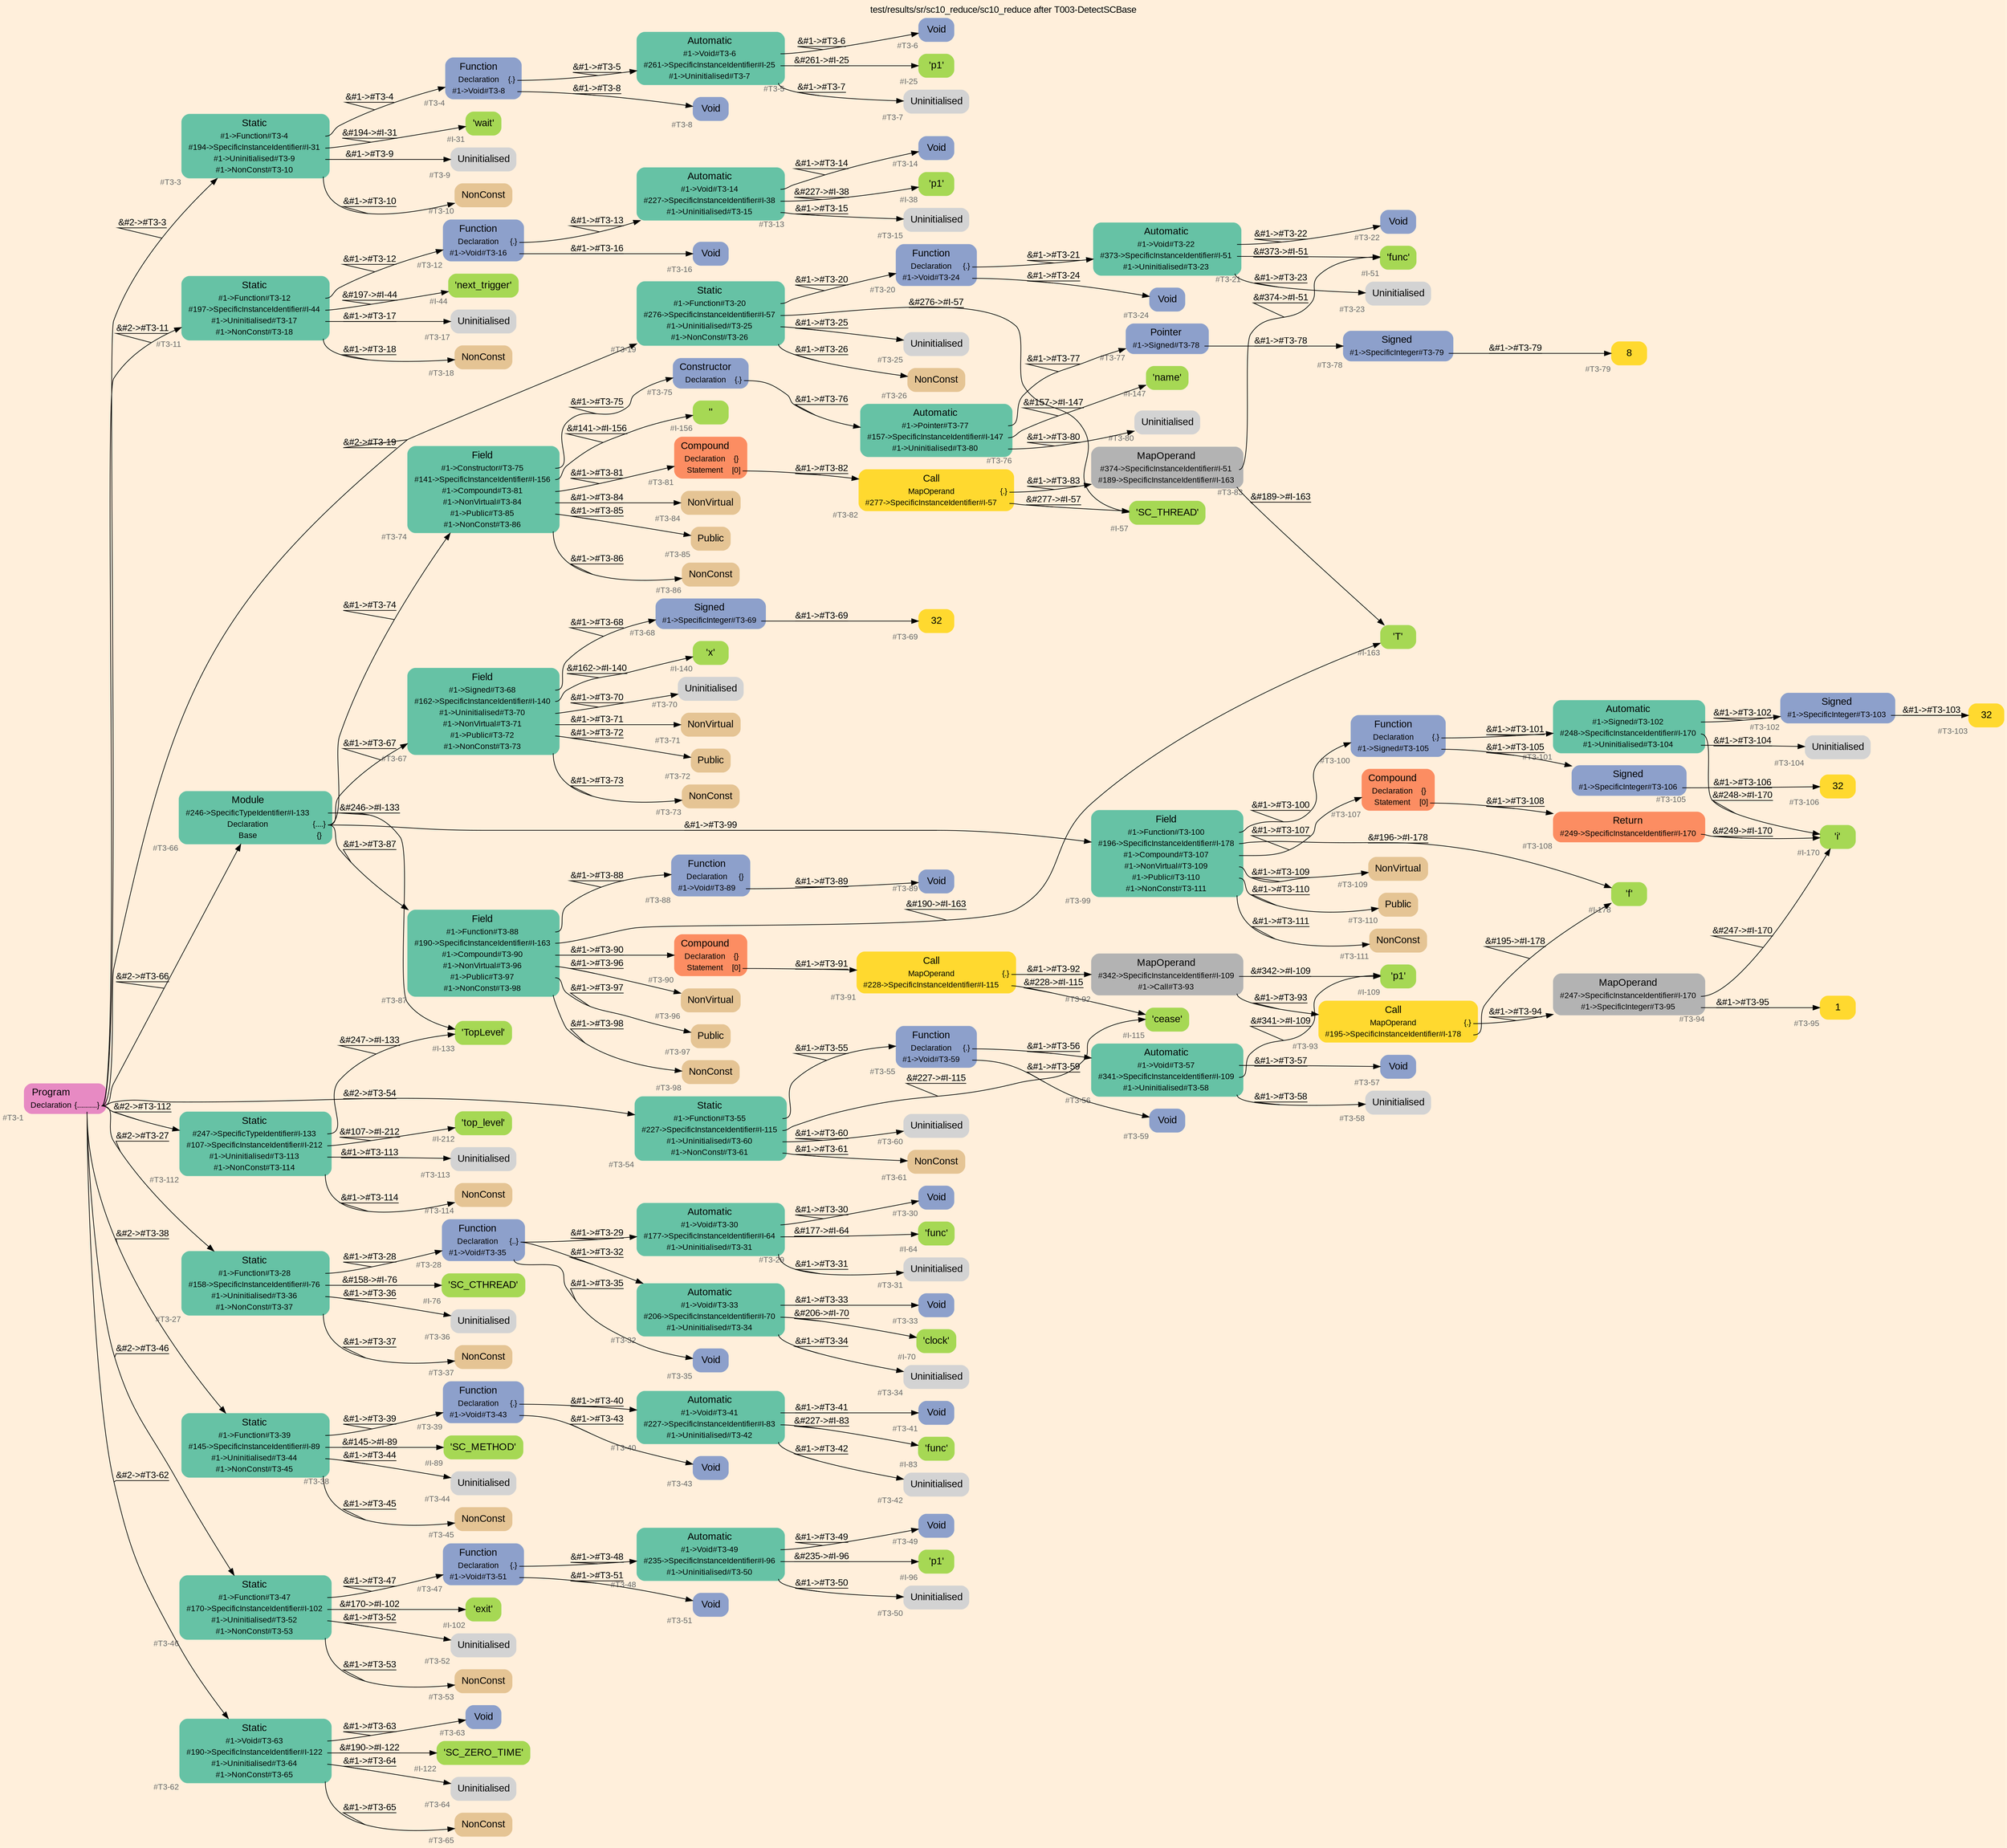 digraph "test/results/sr/sc10_reduce/sc10_reduce after T003-DetectSCBase" {
label = "test/results/sr/sc10_reduce/sc10_reduce after T003-DetectSCBase"
labelloc = t
graph [
    rankdir = "LR"
    ranksep = 0.3
    bgcolor = antiquewhite1
    color = black
    fontcolor = black
    fontname = "Arial"
];
node [
    fontname = "Arial"
];
edge [
    fontname = "Arial"
];

// -------------------- node figure --------------------
// -------- block #T3-1 ----------
"#T3-1" [
    fillcolor = "/set28/4"
    xlabel = "#T3-1"
    fontsize = "12"
    fontcolor = grey40
    shape = "plaintext"
    label = <<TABLE BORDER="0" CELLBORDER="0" CELLSPACING="0">
     <TR><TD><FONT COLOR="black" POINT-SIZE="15">Program</FONT></TD></TR>
     <TR><TD><FONT COLOR="black" POINT-SIZE="12">Declaration</FONT></TD><TD PORT="port0"><FONT COLOR="black" POINT-SIZE="12">{..........}</FONT></TD></TR>
    </TABLE>>
    style = "rounded,filled"
];

// -------- block #T3-3 ----------
"#T3-3" [
    fillcolor = "/set28/1"
    xlabel = "#T3-3"
    fontsize = "12"
    fontcolor = grey40
    shape = "plaintext"
    label = <<TABLE BORDER="0" CELLBORDER="0" CELLSPACING="0">
     <TR><TD><FONT COLOR="black" POINT-SIZE="15">Static</FONT></TD></TR>
     <TR><TD><FONT COLOR="black" POINT-SIZE="12">#1-&gt;Function#T3-4</FONT></TD><TD PORT="port0"></TD></TR>
     <TR><TD><FONT COLOR="black" POINT-SIZE="12">#194-&gt;SpecificInstanceIdentifier#I-31</FONT></TD><TD PORT="port1"></TD></TR>
     <TR><TD><FONT COLOR="black" POINT-SIZE="12">#1-&gt;Uninitialised#T3-9</FONT></TD><TD PORT="port2"></TD></TR>
     <TR><TD><FONT COLOR="black" POINT-SIZE="12">#1-&gt;NonConst#T3-10</FONT></TD><TD PORT="port3"></TD></TR>
    </TABLE>>
    style = "rounded,filled"
];

// -------- block #T3-4 ----------
"#T3-4" [
    fillcolor = "/set28/3"
    xlabel = "#T3-4"
    fontsize = "12"
    fontcolor = grey40
    shape = "plaintext"
    label = <<TABLE BORDER="0" CELLBORDER="0" CELLSPACING="0">
     <TR><TD><FONT COLOR="black" POINT-SIZE="15">Function</FONT></TD></TR>
     <TR><TD><FONT COLOR="black" POINT-SIZE="12">Declaration</FONT></TD><TD PORT="port0"><FONT COLOR="black" POINT-SIZE="12">{.}</FONT></TD></TR>
     <TR><TD><FONT COLOR="black" POINT-SIZE="12">#1-&gt;Void#T3-8</FONT></TD><TD PORT="port1"></TD></TR>
    </TABLE>>
    style = "rounded,filled"
];

// -------- block #T3-5 ----------
"#T3-5" [
    fillcolor = "/set28/1"
    xlabel = "#T3-5"
    fontsize = "12"
    fontcolor = grey40
    shape = "plaintext"
    label = <<TABLE BORDER="0" CELLBORDER="0" CELLSPACING="0">
     <TR><TD><FONT COLOR="black" POINT-SIZE="15">Automatic</FONT></TD></TR>
     <TR><TD><FONT COLOR="black" POINT-SIZE="12">#1-&gt;Void#T3-6</FONT></TD><TD PORT="port0"></TD></TR>
     <TR><TD><FONT COLOR="black" POINT-SIZE="12">#261-&gt;SpecificInstanceIdentifier#I-25</FONT></TD><TD PORT="port1"></TD></TR>
     <TR><TD><FONT COLOR="black" POINT-SIZE="12">#1-&gt;Uninitialised#T3-7</FONT></TD><TD PORT="port2"></TD></TR>
    </TABLE>>
    style = "rounded,filled"
];

// -------- block #T3-6 ----------
"#T3-6" [
    fillcolor = "/set28/3"
    xlabel = "#T3-6"
    fontsize = "12"
    fontcolor = grey40
    shape = "plaintext"
    label = <<TABLE BORDER="0" CELLBORDER="0" CELLSPACING="0">
     <TR><TD><FONT COLOR="black" POINT-SIZE="15">Void</FONT></TD></TR>
    </TABLE>>
    style = "rounded,filled"
];

// -------- block #I-25 ----------
"#I-25" [
    fillcolor = "/set28/5"
    xlabel = "#I-25"
    fontsize = "12"
    fontcolor = grey40
    shape = "plaintext"
    label = <<TABLE BORDER="0" CELLBORDER="0" CELLSPACING="0">
     <TR><TD><FONT COLOR="black" POINT-SIZE="15">'p1'</FONT></TD></TR>
    </TABLE>>
    style = "rounded,filled"
];

// -------- block #T3-7 ----------
"#T3-7" [
    xlabel = "#T3-7"
    fontsize = "12"
    fontcolor = grey40
    shape = "plaintext"
    label = <<TABLE BORDER="0" CELLBORDER="0" CELLSPACING="0">
     <TR><TD><FONT COLOR="black" POINT-SIZE="15">Uninitialised</FONT></TD></TR>
    </TABLE>>
    style = "rounded,filled"
];

// -------- block #T3-8 ----------
"#T3-8" [
    fillcolor = "/set28/3"
    xlabel = "#T3-8"
    fontsize = "12"
    fontcolor = grey40
    shape = "plaintext"
    label = <<TABLE BORDER="0" CELLBORDER="0" CELLSPACING="0">
     <TR><TD><FONT COLOR="black" POINT-SIZE="15">Void</FONT></TD></TR>
    </TABLE>>
    style = "rounded,filled"
];

// -------- block #I-31 ----------
"#I-31" [
    fillcolor = "/set28/5"
    xlabel = "#I-31"
    fontsize = "12"
    fontcolor = grey40
    shape = "plaintext"
    label = <<TABLE BORDER="0" CELLBORDER="0" CELLSPACING="0">
     <TR><TD><FONT COLOR="black" POINT-SIZE="15">'wait'</FONT></TD></TR>
    </TABLE>>
    style = "rounded,filled"
];

// -------- block #T3-9 ----------
"#T3-9" [
    xlabel = "#T3-9"
    fontsize = "12"
    fontcolor = grey40
    shape = "plaintext"
    label = <<TABLE BORDER="0" CELLBORDER="0" CELLSPACING="0">
     <TR><TD><FONT COLOR="black" POINT-SIZE="15">Uninitialised</FONT></TD></TR>
    </TABLE>>
    style = "rounded,filled"
];

// -------- block #T3-10 ----------
"#T3-10" [
    fillcolor = "/set28/7"
    xlabel = "#T3-10"
    fontsize = "12"
    fontcolor = grey40
    shape = "plaintext"
    label = <<TABLE BORDER="0" CELLBORDER="0" CELLSPACING="0">
     <TR><TD><FONT COLOR="black" POINT-SIZE="15">NonConst</FONT></TD></TR>
    </TABLE>>
    style = "rounded,filled"
];

// -------- block #T3-11 ----------
"#T3-11" [
    fillcolor = "/set28/1"
    xlabel = "#T3-11"
    fontsize = "12"
    fontcolor = grey40
    shape = "plaintext"
    label = <<TABLE BORDER="0" CELLBORDER="0" CELLSPACING="0">
     <TR><TD><FONT COLOR="black" POINT-SIZE="15">Static</FONT></TD></TR>
     <TR><TD><FONT COLOR="black" POINT-SIZE="12">#1-&gt;Function#T3-12</FONT></TD><TD PORT="port0"></TD></TR>
     <TR><TD><FONT COLOR="black" POINT-SIZE="12">#197-&gt;SpecificInstanceIdentifier#I-44</FONT></TD><TD PORT="port1"></TD></TR>
     <TR><TD><FONT COLOR="black" POINT-SIZE="12">#1-&gt;Uninitialised#T3-17</FONT></TD><TD PORT="port2"></TD></TR>
     <TR><TD><FONT COLOR="black" POINT-SIZE="12">#1-&gt;NonConst#T3-18</FONT></TD><TD PORT="port3"></TD></TR>
    </TABLE>>
    style = "rounded,filled"
];

// -------- block #T3-12 ----------
"#T3-12" [
    fillcolor = "/set28/3"
    xlabel = "#T3-12"
    fontsize = "12"
    fontcolor = grey40
    shape = "plaintext"
    label = <<TABLE BORDER="0" CELLBORDER="0" CELLSPACING="0">
     <TR><TD><FONT COLOR="black" POINT-SIZE="15">Function</FONT></TD></TR>
     <TR><TD><FONT COLOR="black" POINT-SIZE="12">Declaration</FONT></TD><TD PORT="port0"><FONT COLOR="black" POINT-SIZE="12">{.}</FONT></TD></TR>
     <TR><TD><FONT COLOR="black" POINT-SIZE="12">#1-&gt;Void#T3-16</FONT></TD><TD PORT="port1"></TD></TR>
    </TABLE>>
    style = "rounded,filled"
];

// -------- block #T3-13 ----------
"#T3-13" [
    fillcolor = "/set28/1"
    xlabel = "#T3-13"
    fontsize = "12"
    fontcolor = grey40
    shape = "plaintext"
    label = <<TABLE BORDER="0" CELLBORDER="0" CELLSPACING="0">
     <TR><TD><FONT COLOR="black" POINT-SIZE="15">Automatic</FONT></TD></TR>
     <TR><TD><FONT COLOR="black" POINT-SIZE="12">#1-&gt;Void#T3-14</FONT></TD><TD PORT="port0"></TD></TR>
     <TR><TD><FONT COLOR="black" POINT-SIZE="12">#227-&gt;SpecificInstanceIdentifier#I-38</FONT></TD><TD PORT="port1"></TD></TR>
     <TR><TD><FONT COLOR="black" POINT-SIZE="12">#1-&gt;Uninitialised#T3-15</FONT></TD><TD PORT="port2"></TD></TR>
    </TABLE>>
    style = "rounded,filled"
];

// -------- block #T3-14 ----------
"#T3-14" [
    fillcolor = "/set28/3"
    xlabel = "#T3-14"
    fontsize = "12"
    fontcolor = grey40
    shape = "plaintext"
    label = <<TABLE BORDER="0" CELLBORDER="0" CELLSPACING="0">
     <TR><TD><FONT COLOR="black" POINT-SIZE="15">Void</FONT></TD></TR>
    </TABLE>>
    style = "rounded,filled"
];

// -------- block #I-38 ----------
"#I-38" [
    fillcolor = "/set28/5"
    xlabel = "#I-38"
    fontsize = "12"
    fontcolor = grey40
    shape = "plaintext"
    label = <<TABLE BORDER="0" CELLBORDER="0" CELLSPACING="0">
     <TR><TD><FONT COLOR="black" POINT-SIZE="15">'p1'</FONT></TD></TR>
    </TABLE>>
    style = "rounded,filled"
];

// -------- block #T3-15 ----------
"#T3-15" [
    xlabel = "#T3-15"
    fontsize = "12"
    fontcolor = grey40
    shape = "plaintext"
    label = <<TABLE BORDER="0" CELLBORDER="0" CELLSPACING="0">
     <TR><TD><FONT COLOR="black" POINT-SIZE="15">Uninitialised</FONT></TD></TR>
    </TABLE>>
    style = "rounded,filled"
];

// -------- block #T3-16 ----------
"#T3-16" [
    fillcolor = "/set28/3"
    xlabel = "#T3-16"
    fontsize = "12"
    fontcolor = grey40
    shape = "plaintext"
    label = <<TABLE BORDER="0" CELLBORDER="0" CELLSPACING="0">
     <TR><TD><FONT COLOR="black" POINT-SIZE="15">Void</FONT></TD></TR>
    </TABLE>>
    style = "rounded,filled"
];

// -------- block #I-44 ----------
"#I-44" [
    fillcolor = "/set28/5"
    xlabel = "#I-44"
    fontsize = "12"
    fontcolor = grey40
    shape = "plaintext"
    label = <<TABLE BORDER="0" CELLBORDER="0" CELLSPACING="0">
     <TR><TD><FONT COLOR="black" POINT-SIZE="15">'next_trigger'</FONT></TD></TR>
    </TABLE>>
    style = "rounded,filled"
];

// -------- block #T3-17 ----------
"#T3-17" [
    xlabel = "#T3-17"
    fontsize = "12"
    fontcolor = grey40
    shape = "plaintext"
    label = <<TABLE BORDER="0" CELLBORDER="0" CELLSPACING="0">
     <TR><TD><FONT COLOR="black" POINT-SIZE="15">Uninitialised</FONT></TD></TR>
    </TABLE>>
    style = "rounded,filled"
];

// -------- block #T3-18 ----------
"#T3-18" [
    fillcolor = "/set28/7"
    xlabel = "#T3-18"
    fontsize = "12"
    fontcolor = grey40
    shape = "plaintext"
    label = <<TABLE BORDER="0" CELLBORDER="0" CELLSPACING="0">
     <TR><TD><FONT COLOR="black" POINT-SIZE="15">NonConst</FONT></TD></TR>
    </TABLE>>
    style = "rounded,filled"
];

// -------- block #T3-19 ----------
"#T3-19" [
    fillcolor = "/set28/1"
    xlabel = "#T3-19"
    fontsize = "12"
    fontcolor = grey40
    shape = "plaintext"
    label = <<TABLE BORDER="0" CELLBORDER="0" CELLSPACING="0">
     <TR><TD><FONT COLOR="black" POINT-SIZE="15">Static</FONT></TD></TR>
     <TR><TD><FONT COLOR="black" POINT-SIZE="12">#1-&gt;Function#T3-20</FONT></TD><TD PORT="port0"></TD></TR>
     <TR><TD><FONT COLOR="black" POINT-SIZE="12">#276-&gt;SpecificInstanceIdentifier#I-57</FONT></TD><TD PORT="port1"></TD></TR>
     <TR><TD><FONT COLOR="black" POINT-SIZE="12">#1-&gt;Uninitialised#T3-25</FONT></TD><TD PORT="port2"></TD></TR>
     <TR><TD><FONT COLOR="black" POINT-SIZE="12">#1-&gt;NonConst#T3-26</FONT></TD><TD PORT="port3"></TD></TR>
    </TABLE>>
    style = "rounded,filled"
];

// -------- block #T3-20 ----------
"#T3-20" [
    fillcolor = "/set28/3"
    xlabel = "#T3-20"
    fontsize = "12"
    fontcolor = grey40
    shape = "plaintext"
    label = <<TABLE BORDER="0" CELLBORDER="0" CELLSPACING="0">
     <TR><TD><FONT COLOR="black" POINT-SIZE="15">Function</FONT></TD></TR>
     <TR><TD><FONT COLOR="black" POINT-SIZE="12">Declaration</FONT></TD><TD PORT="port0"><FONT COLOR="black" POINT-SIZE="12">{.}</FONT></TD></TR>
     <TR><TD><FONT COLOR="black" POINT-SIZE="12">#1-&gt;Void#T3-24</FONT></TD><TD PORT="port1"></TD></TR>
    </TABLE>>
    style = "rounded,filled"
];

// -------- block #T3-21 ----------
"#T3-21" [
    fillcolor = "/set28/1"
    xlabel = "#T3-21"
    fontsize = "12"
    fontcolor = grey40
    shape = "plaintext"
    label = <<TABLE BORDER="0" CELLBORDER="0" CELLSPACING="0">
     <TR><TD><FONT COLOR="black" POINT-SIZE="15">Automatic</FONT></TD></TR>
     <TR><TD><FONT COLOR="black" POINT-SIZE="12">#1-&gt;Void#T3-22</FONT></TD><TD PORT="port0"></TD></TR>
     <TR><TD><FONT COLOR="black" POINT-SIZE="12">#373-&gt;SpecificInstanceIdentifier#I-51</FONT></TD><TD PORT="port1"></TD></TR>
     <TR><TD><FONT COLOR="black" POINT-SIZE="12">#1-&gt;Uninitialised#T3-23</FONT></TD><TD PORT="port2"></TD></TR>
    </TABLE>>
    style = "rounded,filled"
];

// -------- block #T3-22 ----------
"#T3-22" [
    fillcolor = "/set28/3"
    xlabel = "#T3-22"
    fontsize = "12"
    fontcolor = grey40
    shape = "plaintext"
    label = <<TABLE BORDER="0" CELLBORDER="0" CELLSPACING="0">
     <TR><TD><FONT COLOR="black" POINT-SIZE="15">Void</FONT></TD></TR>
    </TABLE>>
    style = "rounded,filled"
];

// -------- block #I-51 ----------
"#I-51" [
    fillcolor = "/set28/5"
    xlabel = "#I-51"
    fontsize = "12"
    fontcolor = grey40
    shape = "plaintext"
    label = <<TABLE BORDER="0" CELLBORDER="0" CELLSPACING="0">
     <TR><TD><FONT COLOR="black" POINT-SIZE="15">'func'</FONT></TD></TR>
    </TABLE>>
    style = "rounded,filled"
];

// -------- block #T3-23 ----------
"#T3-23" [
    xlabel = "#T3-23"
    fontsize = "12"
    fontcolor = grey40
    shape = "plaintext"
    label = <<TABLE BORDER="0" CELLBORDER="0" CELLSPACING="0">
     <TR><TD><FONT COLOR="black" POINT-SIZE="15">Uninitialised</FONT></TD></TR>
    </TABLE>>
    style = "rounded,filled"
];

// -------- block #T3-24 ----------
"#T3-24" [
    fillcolor = "/set28/3"
    xlabel = "#T3-24"
    fontsize = "12"
    fontcolor = grey40
    shape = "plaintext"
    label = <<TABLE BORDER="0" CELLBORDER="0" CELLSPACING="0">
     <TR><TD><FONT COLOR="black" POINT-SIZE="15">Void</FONT></TD></TR>
    </TABLE>>
    style = "rounded,filled"
];

// -------- block #I-57 ----------
"#I-57" [
    fillcolor = "/set28/5"
    xlabel = "#I-57"
    fontsize = "12"
    fontcolor = grey40
    shape = "plaintext"
    label = <<TABLE BORDER="0" CELLBORDER="0" CELLSPACING="0">
     <TR><TD><FONT COLOR="black" POINT-SIZE="15">'SC_THREAD'</FONT></TD></TR>
    </TABLE>>
    style = "rounded,filled"
];

// -------- block #T3-25 ----------
"#T3-25" [
    xlabel = "#T3-25"
    fontsize = "12"
    fontcolor = grey40
    shape = "plaintext"
    label = <<TABLE BORDER="0" CELLBORDER="0" CELLSPACING="0">
     <TR><TD><FONT COLOR="black" POINT-SIZE="15">Uninitialised</FONT></TD></TR>
    </TABLE>>
    style = "rounded,filled"
];

// -------- block #T3-26 ----------
"#T3-26" [
    fillcolor = "/set28/7"
    xlabel = "#T3-26"
    fontsize = "12"
    fontcolor = grey40
    shape = "plaintext"
    label = <<TABLE BORDER="0" CELLBORDER="0" CELLSPACING="0">
     <TR><TD><FONT COLOR="black" POINT-SIZE="15">NonConst</FONT></TD></TR>
    </TABLE>>
    style = "rounded,filled"
];

// -------- block #T3-27 ----------
"#T3-27" [
    fillcolor = "/set28/1"
    xlabel = "#T3-27"
    fontsize = "12"
    fontcolor = grey40
    shape = "plaintext"
    label = <<TABLE BORDER="0" CELLBORDER="0" CELLSPACING="0">
     <TR><TD><FONT COLOR="black" POINT-SIZE="15">Static</FONT></TD></TR>
     <TR><TD><FONT COLOR="black" POINT-SIZE="12">#1-&gt;Function#T3-28</FONT></TD><TD PORT="port0"></TD></TR>
     <TR><TD><FONT COLOR="black" POINT-SIZE="12">#158-&gt;SpecificInstanceIdentifier#I-76</FONT></TD><TD PORT="port1"></TD></TR>
     <TR><TD><FONT COLOR="black" POINT-SIZE="12">#1-&gt;Uninitialised#T3-36</FONT></TD><TD PORT="port2"></TD></TR>
     <TR><TD><FONT COLOR="black" POINT-SIZE="12">#1-&gt;NonConst#T3-37</FONT></TD><TD PORT="port3"></TD></TR>
    </TABLE>>
    style = "rounded,filled"
];

// -------- block #T3-28 ----------
"#T3-28" [
    fillcolor = "/set28/3"
    xlabel = "#T3-28"
    fontsize = "12"
    fontcolor = grey40
    shape = "plaintext"
    label = <<TABLE BORDER="0" CELLBORDER="0" CELLSPACING="0">
     <TR><TD><FONT COLOR="black" POINT-SIZE="15">Function</FONT></TD></TR>
     <TR><TD><FONT COLOR="black" POINT-SIZE="12">Declaration</FONT></TD><TD PORT="port0"><FONT COLOR="black" POINT-SIZE="12">{..}</FONT></TD></TR>
     <TR><TD><FONT COLOR="black" POINT-SIZE="12">#1-&gt;Void#T3-35</FONT></TD><TD PORT="port1"></TD></TR>
    </TABLE>>
    style = "rounded,filled"
];

// -------- block #T3-29 ----------
"#T3-29" [
    fillcolor = "/set28/1"
    xlabel = "#T3-29"
    fontsize = "12"
    fontcolor = grey40
    shape = "plaintext"
    label = <<TABLE BORDER="0" CELLBORDER="0" CELLSPACING="0">
     <TR><TD><FONT COLOR="black" POINT-SIZE="15">Automatic</FONT></TD></TR>
     <TR><TD><FONT COLOR="black" POINT-SIZE="12">#1-&gt;Void#T3-30</FONT></TD><TD PORT="port0"></TD></TR>
     <TR><TD><FONT COLOR="black" POINT-SIZE="12">#177-&gt;SpecificInstanceIdentifier#I-64</FONT></TD><TD PORT="port1"></TD></TR>
     <TR><TD><FONT COLOR="black" POINT-SIZE="12">#1-&gt;Uninitialised#T3-31</FONT></TD><TD PORT="port2"></TD></TR>
    </TABLE>>
    style = "rounded,filled"
];

// -------- block #T3-30 ----------
"#T3-30" [
    fillcolor = "/set28/3"
    xlabel = "#T3-30"
    fontsize = "12"
    fontcolor = grey40
    shape = "plaintext"
    label = <<TABLE BORDER="0" CELLBORDER="0" CELLSPACING="0">
     <TR><TD><FONT COLOR="black" POINT-SIZE="15">Void</FONT></TD></TR>
    </TABLE>>
    style = "rounded,filled"
];

// -------- block #I-64 ----------
"#I-64" [
    fillcolor = "/set28/5"
    xlabel = "#I-64"
    fontsize = "12"
    fontcolor = grey40
    shape = "plaintext"
    label = <<TABLE BORDER="0" CELLBORDER="0" CELLSPACING="0">
     <TR><TD><FONT COLOR="black" POINT-SIZE="15">'func'</FONT></TD></TR>
    </TABLE>>
    style = "rounded,filled"
];

// -------- block #T3-31 ----------
"#T3-31" [
    xlabel = "#T3-31"
    fontsize = "12"
    fontcolor = grey40
    shape = "plaintext"
    label = <<TABLE BORDER="0" CELLBORDER="0" CELLSPACING="0">
     <TR><TD><FONT COLOR="black" POINT-SIZE="15">Uninitialised</FONT></TD></TR>
    </TABLE>>
    style = "rounded,filled"
];

// -------- block #T3-32 ----------
"#T3-32" [
    fillcolor = "/set28/1"
    xlabel = "#T3-32"
    fontsize = "12"
    fontcolor = grey40
    shape = "plaintext"
    label = <<TABLE BORDER="0" CELLBORDER="0" CELLSPACING="0">
     <TR><TD><FONT COLOR="black" POINT-SIZE="15">Automatic</FONT></TD></TR>
     <TR><TD><FONT COLOR="black" POINT-SIZE="12">#1-&gt;Void#T3-33</FONT></TD><TD PORT="port0"></TD></TR>
     <TR><TD><FONT COLOR="black" POINT-SIZE="12">#206-&gt;SpecificInstanceIdentifier#I-70</FONT></TD><TD PORT="port1"></TD></TR>
     <TR><TD><FONT COLOR="black" POINT-SIZE="12">#1-&gt;Uninitialised#T3-34</FONT></TD><TD PORT="port2"></TD></TR>
    </TABLE>>
    style = "rounded,filled"
];

// -------- block #T3-33 ----------
"#T3-33" [
    fillcolor = "/set28/3"
    xlabel = "#T3-33"
    fontsize = "12"
    fontcolor = grey40
    shape = "plaintext"
    label = <<TABLE BORDER="0" CELLBORDER="0" CELLSPACING="0">
     <TR><TD><FONT COLOR="black" POINT-SIZE="15">Void</FONT></TD></TR>
    </TABLE>>
    style = "rounded,filled"
];

// -------- block #I-70 ----------
"#I-70" [
    fillcolor = "/set28/5"
    xlabel = "#I-70"
    fontsize = "12"
    fontcolor = grey40
    shape = "plaintext"
    label = <<TABLE BORDER="0" CELLBORDER="0" CELLSPACING="0">
     <TR><TD><FONT COLOR="black" POINT-SIZE="15">'clock'</FONT></TD></TR>
    </TABLE>>
    style = "rounded,filled"
];

// -------- block #T3-34 ----------
"#T3-34" [
    xlabel = "#T3-34"
    fontsize = "12"
    fontcolor = grey40
    shape = "plaintext"
    label = <<TABLE BORDER="0" CELLBORDER="0" CELLSPACING="0">
     <TR><TD><FONT COLOR="black" POINT-SIZE="15">Uninitialised</FONT></TD></TR>
    </TABLE>>
    style = "rounded,filled"
];

// -------- block #T3-35 ----------
"#T3-35" [
    fillcolor = "/set28/3"
    xlabel = "#T3-35"
    fontsize = "12"
    fontcolor = grey40
    shape = "plaintext"
    label = <<TABLE BORDER="0" CELLBORDER="0" CELLSPACING="0">
     <TR><TD><FONT COLOR="black" POINT-SIZE="15">Void</FONT></TD></TR>
    </TABLE>>
    style = "rounded,filled"
];

// -------- block #I-76 ----------
"#I-76" [
    fillcolor = "/set28/5"
    xlabel = "#I-76"
    fontsize = "12"
    fontcolor = grey40
    shape = "plaintext"
    label = <<TABLE BORDER="0" CELLBORDER="0" CELLSPACING="0">
     <TR><TD><FONT COLOR="black" POINT-SIZE="15">'SC_CTHREAD'</FONT></TD></TR>
    </TABLE>>
    style = "rounded,filled"
];

// -------- block #T3-36 ----------
"#T3-36" [
    xlabel = "#T3-36"
    fontsize = "12"
    fontcolor = grey40
    shape = "plaintext"
    label = <<TABLE BORDER="0" CELLBORDER="0" CELLSPACING="0">
     <TR><TD><FONT COLOR="black" POINT-SIZE="15">Uninitialised</FONT></TD></TR>
    </TABLE>>
    style = "rounded,filled"
];

// -------- block #T3-37 ----------
"#T3-37" [
    fillcolor = "/set28/7"
    xlabel = "#T3-37"
    fontsize = "12"
    fontcolor = grey40
    shape = "plaintext"
    label = <<TABLE BORDER="0" CELLBORDER="0" CELLSPACING="0">
     <TR><TD><FONT COLOR="black" POINT-SIZE="15">NonConst</FONT></TD></TR>
    </TABLE>>
    style = "rounded,filled"
];

// -------- block #T3-38 ----------
"#T3-38" [
    fillcolor = "/set28/1"
    xlabel = "#T3-38"
    fontsize = "12"
    fontcolor = grey40
    shape = "plaintext"
    label = <<TABLE BORDER="0" CELLBORDER="0" CELLSPACING="0">
     <TR><TD><FONT COLOR="black" POINT-SIZE="15">Static</FONT></TD></TR>
     <TR><TD><FONT COLOR="black" POINT-SIZE="12">#1-&gt;Function#T3-39</FONT></TD><TD PORT="port0"></TD></TR>
     <TR><TD><FONT COLOR="black" POINT-SIZE="12">#145-&gt;SpecificInstanceIdentifier#I-89</FONT></TD><TD PORT="port1"></TD></TR>
     <TR><TD><FONT COLOR="black" POINT-SIZE="12">#1-&gt;Uninitialised#T3-44</FONT></TD><TD PORT="port2"></TD></TR>
     <TR><TD><FONT COLOR="black" POINT-SIZE="12">#1-&gt;NonConst#T3-45</FONT></TD><TD PORT="port3"></TD></TR>
    </TABLE>>
    style = "rounded,filled"
];

// -------- block #T3-39 ----------
"#T3-39" [
    fillcolor = "/set28/3"
    xlabel = "#T3-39"
    fontsize = "12"
    fontcolor = grey40
    shape = "plaintext"
    label = <<TABLE BORDER="0" CELLBORDER="0" CELLSPACING="0">
     <TR><TD><FONT COLOR="black" POINT-SIZE="15">Function</FONT></TD></TR>
     <TR><TD><FONT COLOR="black" POINT-SIZE="12">Declaration</FONT></TD><TD PORT="port0"><FONT COLOR="black" POINT-SIZE="12">{.}</FONT></TD></TR>
     <TR><TD><FONT COLOR="black" POINT-SIZE="12">#1-&gt;Void#T3-43</FONT></TD><TD PORT="port1"></TD></TR>
    </TABLE>>
    style = "rounded,filled"
];

// -------- block #T3-40 ----------
"#T3-40" [
    fillcolor = "/set28/1"
    xlabel = "#T3-40"
    fontsize = "12"
    fontcolor = grey40
    shape = "plaintext"
    label = <<TABLE BORDER="0" CELLBORDER="0" CELLSPACING="0">
     <TR><TD><FONT COLOR="black" POINT-SIZE="15">Automatic</FONT></TD></TR>
     <TR><TD><FONT COLOR="black" POINT-SIZE="12">#1-&gt;Void#T3-41</FONT></TD><TD PORT="port0"></TD></TR>
     <TR><TD><FONT COLOR="black" POINT-SIZE="12">#227-&gt;SpecificInstanceIdentifier#I-83</FONT></TD><TD PORT="port1"></TD></TR>
     <TR><TD><FONT COLOR="black" POINT-SIZE="12">#1-&gt;Uninitialised#T3-42</FONT></TD><TD PORT="port2"></TD></TR>
    </TABLE>>
    style = "rounded,filled"
];

// -------- block #T3-41 ----------
"#T3-41" [
    fillcolor = "/set28/3"
    xlabel = "#T3-41"
    fontsize = "12"
    fontcolor = grey40
    shape = "plaintext"
    label = <<TABLE BORDER="0" CELLBORDER="0" CELLSPACING="0">
     <TR><TD><FONT COLOR="black" POINT-SIZE="15">Void</FONT></TD></TR>
    </TABLE>>
    style = "rounded,filled"
];

// -------- block #I-83 ----------
"#I-83" [
    fillcolor = "/set28/5"
    xlabel = "#I-83"
    fontsize = "12"
    fontcolor = grey40
    shape = "plaintext"
    label = <<TABLE BORDER="0" CELLBORDER="0" CELLSPACING="0">
     <TR><TD><FONT COLOR="black" POINT-SIZE="15">'func'</FONT></TD></TR>
    </TABLE>>
    style = "rounded,filled"
];

// -------- block #T3-42 ----------
"#T3-42" [
    xlabel = "#T3-42"
    fontsize = "12"
    fontcolor = grey40
    shape = "plaintext"
    label = <<TABLE BORDER="0" CELLBORDER="0" CELLSPACING="0">
     <TR><TD><FONT COLOR="black" POINT-SIZE="15">Uninitialised</FONT></TD></TR>
    </TABLE>>
    style = "rounded,filled"
];

// -------- block #T3-43 ----------
"#T3-43" [
    fillcolor = "/set28/3"
    xlabel = "#T3-43"
    fontsize = "12"
    fontcolor = grey40
    shape = "plaintext"
    label = <<TABLE BORDER="0" CELLBORDER="0" CELLSPACING="0">
     <TR><TD><FONT COLOR="black" POINT-SIZE="15">Void</FONT></TD></TR>
    </TABLE>>
    style = "rounded,filled"
];

// -------- block #I-89 ----------
"#I-89" [
    fillcolor = "/set28/5"
    xlabel = "#I-89"
    fontsize = "12"
    fontcolor = grey40
    shape = "plaintext"
    label = <<TABLE BORDER="0" CELLBORDER="0" CELLSPACING="0">
     <TR><TD><FONT COLOR="black" POINT-SIZE="15">'SC_METHOD'</FONT></TD></TR>
    </TABLE>>
    style = "rounded,filled"
];

// -------- block #T3-44 ----------
"#T3-44" [
    xlabel = "#T3-44"
    fontsize = "12"
    fontcolor = grey40
    shape = "plaintext"
    label = <<TABLE BORDER="0" CELLBORDER="0" CELLSPACING="0">
     <TR><TD><FONT COLOR="black" POINT-SIZE="15">Uninitialised</FONT></TD></TR>
    </TABLE>>
    style = "rounded,filled"
];

// -------- block #T3-45 ----------
"#T3-45" [
    fillcolor = "/set28/7"
    xlabel = "#T3-45"
    fontsize = "12"
    fontcolor = grey40
    shape = "plaintext"
    label = <<TABLE BORDER="0" CELLBORDER="0" CELLSPACING="0">
     <TR><TD><FONT COLOR="black" POINT-SIZE="15">NonConst</FONT></TD></TR>
    </TABLE>>
    style = "rounded,filled"
];

// -------- block #T3-46 ----------
"#T3-46" [
    fillcolor = "/set28/1"
    xlabel = "#T3-46"
    fontsize = "12"
    fontcolor = grey40
    shape = "plaintext"
    label = <<TABLE BORDER="0" CELLBORDER="0" CELLSPACING="0">
     <TR><TD><FONT COLOR="black" POINT-SIZE="15">Static</FONT></TD></TR>
     <TR><TD><FONT COLOR="black" POINT-SIZE="12">#1-&gt;Function#T3-47</FONT></TD><TD PORT="port0"></TD></TR>
     <TR><TD><FONT COLOR="black" POINT-SIZE="12">#170-&gt;SpecificInstanceIdentifier#I-102</FONT></TD><TD PORT="port1"></TD></TR>
     <TR><TD><FONT COLOR="black" POINT-SIZE="12">#1-&gt;Uninitialised#T3-52</FONT></TD><TD PORT="port2"></TD></TR>
     <TR><TD><FONT COLOR="black" POINT-SIZE="12">#1-&gt;NonConst#T3-53</FONT></TD><TD PORT="port3"></TD></TR>
    </TABLE>>
    style = "rounded,filled"
];

// -------- block #T3-47 ----------
"#T3-47" [
    fillcolor = "/set28/3"
    xlabel = "#T3-47"
    fontsize = "12"
    fontcolor = grey40
    shape = "plaintext"
    label = <<TABLE BORDER="0" CELLBORDER="0" CELLSPACING="0">
     <TR><TD><FONT COLOR="black" POINT-SIZE="15">Function</FONT></TD></TR>
     <TR><TD><FONT COLOR="black" POINT-SIZE="12">Declaration</FONT></TD><TD PORT="port0"><FONT COLOR="black" POINT-SIZE="12">{.}</FONT></TD></TR>
     <TR><TD><FONT COLOR="black" POINT-SIZE="12">#1-&gt;Void#T3-51</FONT></TD><TD PORT="port1"></TD></TR>
    </TABLE>>
    style = "rounded,filled"
];

// -------- block #T3-48 ----------
"#T3-48" [
    fillcolor = "/set28/1"
    xlabel = "#T3-48"
    fontsize = "12"
    fontcolor = grey40
    shape = "plaintext"
    label = <<TABLE BORDER="0" CELLBORDER="0" CELLSPACING="0">
     <TR><TD><FONT COLOR="black" POINT-SIZE="15">Automatic</FONT></TD></TR>
     <TR><TD><FONT COLOR="black" POINT-SIZE="12">#1-&gt;Void#T3-49</FONT></TD><TD PORT="port0"></TD></TR>
     <TR><TD><FONT COLOR="black" POINT-SIZE="12">#235-&gt;SpecificInstanceIdentifier#I-96</FONT></TD><TD PORT="port1"></TD></TR>
     <TR><TD><FONT COLOR="black" POINT-SIZE="12">#1-&gt;Uninitialised#T3-50</FONT></TD><TD PORT="port2"></TD></TR>
    </TABLE>>
    style = "rounded,filled"
];

// -------- block #T3-49 ----------
"#T3-49" [
    fillcolor = "/set28/3"
    xlabel = "#T3-49"
    fontsize = "12"
    fontcolor = grey40
    shape = "plaintext"
    label = <<TABLE BORDER="0" CELLBORDER="0" CELLSPACING="0">
     <TR><TD><FONT COLOR="black" POINT-SIZE="15">Void</FONT></TD></TR>
    </TABLE>>
    style = "rounded,filled"
];

// -------- block #I-96 ----------
"#I-96" [
    fillcolor = "/set28/5"
    xlabel = "#I-96"
    fontsize = "12"
    fontcolor = grey40
    shape = "plaintext"
    label = <<TABLE BORDER="0" CELLBORDER="0" CELLSPACING="0">
     <TR><TD><FONT COLOR="black" POINT-SIZE="15">'p1'</FONT></TD></TR>
    </TABLE>>
    style = "rounded,filled"
];

// -------- block #T3-50 ----------
"#T3-50" [
    xlabel = "#T3-50"
    fontsize = "12"
    fontcolor = grey40
    shape = "plaintext"
    label = <<TABLE BORDER="0" CELLBORDER="0" CELLSPACING="0">
     <TR><TD><FONT COLOR="black" POINT-SIZE="15">Uninitialised</FONT></TD></TR>
    </TABLE>>
    style = "rounded,filled"
];

// -------- block #T3-51 ----------
"#T3-51" [
    fillcolor = "/set28/3"
    xlabel = "#T3-51"
    fontsize = "12"
    fontcolor = grey40
    shape = "plaintext"
    label = <<TABLE BORDER="0" CELLBORDER="0" CELLSPACING="0">
     <TR><TD><FONT COLOR="black" POINT-SIZE="15">Void</FONT></TD></TR>
    </TABLE>>
    style = "rounded,filled"
];

// -------- block #I-102 ----------
"#I-102" [
    fillcolor = "/set28/5"
    xlabel = "#I-102"
    fontsize = "12"
    fontcolor = grey40
    shape = "plaintext"
    label = <<TABLE BORDER="0" CELLBORDER="0" CELLSPACING="0">
     <TR><TD><FONT COLOR="black" POINT-SIZE="15">'exit'</FONT></TD></TR>
    </TABLE>>
    style = "rounded,filled"
];

// -------- block #T3-52 ----------
"#T3-52" [
    xlabel = "#T3-52"
    fontsize = "12"
    fontcolor = grey40
    shape = "plaintext"
    label = <<TABLE BORDER="0" CELLBORDER="0" CELLSPACING="0">
     <TR><TD><FONT COLOR="black" POINT-SIZE="15">Uninitialised</FONT></TD></TR>
    </TABLE>>
    style = "rounded,filled"
];

// -------- block #T3-53 ----------
"#T3-53" [
    fillcolor = "/set28/7"
    xlabel = "#T3-53"
    fontsize = "12"
    fontcolor = grey40
    shape = "plaintext"
    label = <<TABLE BORDER="0" CELLBORDER="0" CELLSPACING="0">
     <TR><TD><FONT COLOR="black" POINT-SIZE="15">NonConst</FONT></TD></TR>
    </TABLE>>
    style = "rounded,filled"
];

// -------- block #T3-54 ----------
"#T3-54" [
    fillcolor = "/set28/1"
    xlabel = "#T3-54"
    fontsize = "12"
    fontcolor = grey40
    shape = "plaintext"
    label = <<TABLE BORDER="0" CELLBORDER="0" CELLSPACING="0">
     <TR><TD><FONT COLOR="black" POINT-SIZE="15">Static</FONT></TD></TR>
     <TR><TD><FONT COLOR="black" POINT-SIZE="12">#1-&gt;Function#T3-55</FONT></TD><TD PORT="port0"></TD></TR>
     <TR><TD><FONT COLOR="black" POINT-SIZE="12">#227-&gt;SpecificInstanceIdentifier#I-115</FONT></TD><TD PORT="port1"></TD></TR>
     <TR><TD><FONT COLOR="black" POINT-SIZE="12">#1-&gt;Uninitialised#T3-60</FONT></TD><TD PORT="port2"></TD></TR>
     <TR><TD><FONT COLOR="black" POINT-SIZE="12">#1-&gt;NonConst#T3-61</FONT></TD><TD PORT="port3"></TD></TR>
    </TABLE>>
    style = "rounded,filled"
];

// -------- block #T3-55 ----------
"#T3-55" [
    fillcolor = "/set28/3"
    xlabel = "#T3-55"
    fontsize = "12"
    fontcolor = grey40
    shape = "plaintext"
    label = <<TABLE BORDER="0" CELLBORDER="0" CELLSPACING="0">
     <TR><TD><FONT COLOR="black" POINT-SIZE="15">Function</FONT></TD></TR>
     <TR><TD><FONT COLOR="black" POINT-SIZE="12">Declaration</FONT></TD><TD PORT="port0"><FONT COLOR="black" POINT-SIZE="12">{.}</FONT></TD></TR>
     <TR><TD><FONT COLOR="black" POINT-SIZE="12">#1-&gt;Void#T3-59</FONT></TD><TD PORT="port1"></TD></TR>
    </TABLE>>
    style = "rounded,filled"
];

// -------- block #T3-56 ----------
"#T3-56" [
    fillcolor = "/set28/1"
    xlabel = "#T3-56"
    fontsize = "12"
    fontcolor = grey40
    shape = "plaintext"
    label = <<TABLE BORDER="0" CELLBORDER="0" CELLSPACING="0">
     <TR><TD><FONT COLOR="black" POINT-SIZE="15">Automatic</FONT></TD></TR>
     <TR><TD><FONT COLOR="black" POINT-SIZE="12">#1-&gt;Void#T3-57</FONT></TD><TD PORT="port0"></TD></TR>
     <TR><TD><FONT COLOR="black" POINT-SIZE="12">#341-&gt;SpecificInstanceIdentifier#I-109</FONT></TD><TD PORT="port1"></TD></TR>
     <TR><TD><FONT COLOR="black" POINT-SIZE="12">#1-&gt;Uninitialised#T3-58</FONT></TD><TD PORT="port2"></TD></TR>
    </TABLE>>
    style = "rounded,filled"
];

// -------- block #T3-57 ----------
"#T3-57" [
    fillcolor = "/set28/3"
    xlabel = "#T3-57"
    fontsize = "12"
    fontcolor = grey40
    shape = "plaintext"
    label = <<TABLE BORDER="0" CELLBORDER="0" CELLSPACING="0">
     <TR><TD><FONT COLOR="black" POINT-SIZE="15">Void</FONT></TD></TR>
    </TABLE>>
    style = "rounded,filled"
];

// -------- block #I-109 ----------
"#I-109" [
    fillcolor = "/set28/5"
    xlabel = "#I-109"
    fontsize = "12"
    fontcolor = grey40
    shape = "plaintext"
    label = <<TABLE BORDER="0" CELLBORDER="0" CELLSPACING="0">
     <TR><TD><FONT COLOR="black" POINT-SIZE="15">'p1'</FONT></TD></TR>
    </TABLE>>
    style = "rounded,filled"
];

// -------- block #T3-58 ----------
"#T3-58" [
    xlabel = "#T3-58"
    fontsize = "12"
    fontcolor = grey40
    shape = "plaintext"
    label = <<TABLE BORDER="0" CELLBORDER="0" CELLSPACING="0">
     <TR><TD><FONT COLOR="black" POINT-SIZE="15">Uninitialised</FONT></TD></TR>
    </TABLE>>
    style = "rounded,filled"
];

// -------- block #T3-59 ----------
"#T3-59" [
    fillcolor = "/set28/3"
    xlabel = "#T3-59"
    fontsize = "12"
    fontcolor = grey40
    shape = "plaintext"
    label = <<TABLE BORDER="0" CELLBORDER="0" CELLSPACING="0">
     <TR><TD><FONT COLOR="black" POINT-SIZE="15">Void</FONT></TD></TR>
    </TABLE>>
    style = "rounded,filled"
];

// -------- block #I-115 ----------
"#I-115" [
    fillcolor = "/set28/5"
    xlabel = "#I-115"
    fontsize = "12"
    fontcolor = grey40
    shape = "plaintext"
    label = <<TABLE BORDER="0" CELLBORDER="0" CELLSPACING="0">
     <TR><TD><FONT COLOR="black" POINT-SIZE="15">'cease'</FONT></TD></TR>
    </TABLE>>
    style = "rounded,filled"
];

// -------- block #T3-60 ----------
"#T3-60" [
    xlabel = "#T3-60"
    fontsize = "12"
    fontcolor = grey40
    shape = "plaintext"
    label = <<TABLE BORDER="0" CELLBORDER="0" CELLSPACING="0">
     <TR><TD><FONT COLOR="black" POINT-SIZE="15">Uninitialised</FONT></TD></TR>
    </TABLE>>
    style = "rounded,filled"
];

// -------- block #T3-61 ----------
"#T3-61" [
    fillcolor = "/set28/7"
    xlabel = "#T3-61"
    fontsize = "12"
    fontcolor = grey40
    shape = "plaintext"
    label = <<TABLE BORDER="0" CELLBORDER="0" CELLSPACING="0">
     <TR><TD><FONT COLOR="black" POINT-SIZE="15">NonConst</FONT></TD></TR>
    </TABLE>>
    style = "rounded,filled"
];

// -------- block #T3-62 ----------
"#T3-62" [
    fillcolor = "/set28/1"
    xlabel = "#T3-62"
    fontsize = "12"
    fontcolor = grey40
    shape = "plaintext"
    label = <<TABLE BORDER="0" CELLBORDER="0" CELLSPACING="0">
     <TR><TD><FONT COLOR="black" POINT-SIZE="15">Static</FONT></TD></TR>
     <TR><TD><FONT COLOR="black" POINT-SIZE="12">#1-&gt;Void#T3-63</FONT></TD><TD PORT="port0"></TD></TR>
     <TR><TD><FONT COLOR="black" POINT-SIZE="12">#190-&gt;SpecificInstanceIdentifier#I-122</FONT></TD><TD PORT="port1"></TD></TR>
     <TR><TD><FONT COLOR="black" POINT-SIZE="12">#1-&gt;Uninitialised#T3-64</FONT></TD><TD PORT="port2"></TD></TR>
     <TR><TD><FONT COLOR="black" POINT-SIZE="12">#1-&gt;NonConst#T3-65</FONT></TD><TD PORT="port3"></TD></TR>
    </TABLE>>
    style = "rounded,filled"
];

// -------- block #T3-63 ----------
"#T3-63" [
    fillcolor = "/set28/3"
    xlabel = "#T3-63"
    fontsize = "12"
    fontcolor = grey40
    shape = "plaintext"
    label = <<TABLE BORDER="0" CELLBORDER="0" CELLSPACING="0">
     <TR><TD><FONT COLOR="black" POINT-SIZE="15">Void</FONT></TD></TR>
    </TABLE>>
    style = "rounded,filled"
];

// -------- block #I-122 ----------
"#I-122" [
    fillcolor = "/set28/5"
    xlabel = "#I-122"
    fontsize = "12"
    fontcolor = grey40
    shape = "plaintext"
    label = <<TABLE BORDER="0" CELLBORDER="0" CELLSPACING="0">
     <TR><TD><FONT COLOR="black" POINT-SIZE="15">'SC_ZERO_TIME'</FONT></TD></TR>
    </TABLE>>
    style = "rounded,filled"
];

// -------- block #T3-64 ----------
"#T3-64" [
    xlabel = "#T3-64"
    fontsize = "12"
    fontcolor = grey40
    shape = "plaintext"
    label = <<TABLE BORDER="0" CELLBORDER="0" CELLSPACING="0">
     <TR><TD><FONT COLOR="black" POINT-SIZE="15">Uninitialised</FONT></TD></TR>
    </TABLE>>
    style = "rounded,filled"
];

// -------- block #T3-65 ----------
"#T3-65" [
    fillcolor = "/set28/7"
    xlabel = "#T3-65"
    fontsize = "12"
    fontcolor = grey40
    shape = "plaintext"
    label = <<TABLE BORDER="0" CELLBORDER="0" CELLSPACING="0">
     <TR><TD><FONT COLOR="black" POINT-SIZE="15">NonConst</FONT></TD></TR>
    </TABLE>>
    style = "rounded,filled"
];

// -------- block #T3-66 ----------
"#T3-66" [
    fillcolor = "/set28/1"
    xlabel = "#T3-66"
    fontsize = "12"
    fontcolor = grey40
    shape = "plaintext"
    label = <<TABLE BORDER="0" CELLBORDER="0" CELLSPACING="0">
     <TR><TD><FONT COLOR="black" POINT-SIZE="15">Module</FONT></TD></TR>
     <TR><TD><FONT COLOR="black" POINT-SIZE="12">#246-&gt;SpecificTypeIdentifier#I-133</FONT></TD><TD PORT="port0"></TD></TR>
     <TR><TD><FONT COLOR="black" POINT-SIZE="12">Declaration</FONT></TD><TD PORT="port1"><FONT COLOR="black" POINT-SIZE="12">{....}</FONT></TD></TR>
     <TR><TD><FONT COLOR="black" POINT-SIZE="12">Base</FONT></TD><TD PORT="port2"><FONT COLOR="black" POINT-SIZE="12">{}</FONT></TD></TR>
    </TABLE>>
    style = "rounded,filled"
];

// -------- block #I-133 ----------
"#I-133" [
    fillcolor = "/set28/5"
    xlabel = "#I-133"
    fontsize = "12"
    fontcolor = grey40
    shape = "plaintext"
    label = <<TABLE BORDER="0" CELLBORDER="0" CELLSPACING="0">
     <TR><TD><FONT COLOR="black" POINT-SIZE="15">'TopLevel'</FONT></TD></TR>
    </TABLE>>
    style = "rounded,filled"
];

// -------- block #T3-67 ----------
"#T3-67" [
    fillcolor = "/set28/1"
    xlabel = "#T3-67"
    fontsize = "12"
    fontcolor = grey40
    shape = "plaintext"
    label = <<TABLE BORDER="0" CELLBORDER="0" CELLSPACING="0">
     <TR><TD><FONT COLOR="black" POINT-SIZE="15">Field</FONT></TD></TR>
     <TR><TD><FONT COLOR="black" POINT-SIZE="12">#1-&gt;Signed#T3-68</FONT></TD><TD PORT="port0"></TD></TR>
     <TR><TD><FONT COLOR="black" POINT-SIZE="12">#162-&gt;SpecificInstanceIdentifier#I-140</FONT></TD><TD PORT="port1"></TD></TR>
     <TR><TD><FONT COLOR="black" POINT-SIZE="12">#1-&gt;Uninitialised#T3-70</FONT></TD><TD PORT="port2"></TD></TR>
     <TR><TD><FONT COLOR="black" POINT-SIZE="12">#1-&gt;NonVirtual#T3-71</FONT></TD><TD PORT="port3"></TD></TR>
     <TR><TD><FONT COLOR="black" POINT-SIZE="12">#1-&gt;Public#T3-72</FONT></TD><TD PORT="port4"></TD></TR>
     <TR><TD><FONT COLOR="black" POINT-SIZE="12">#1-&gt;NonConst#T3-73</FONT></TD><TD PORT="port5"></TD></TR>
    </TABLE>>
    style = "rounded,filled"
];

// -------- block #T3-68 ----------
"#T3-68" [
    fillcolor = "/set28/3"
    xlabel = "#T3-68"
    fontsize = "12"
    fontcolor = grey40
    shape = "plaintext"
    label = <<TABLE BORDER="0" CELLBORDER="0" CELLSPACING="0">
     <TR><TD><FONT COLOR="black" POINT-SIZE="15">Signed</FONT></TD></TR>
     <TR><TD><FONT COLOR="black" POINT-SIZE="12">#1-&gt;SpecificInteger#T3-69</FONT></TD><TD PORT="port0"></TD></TR>
    </TABLE>>
    style = "rounded,filled"
];

// -------- block #T3-69 ----------
"#T3-69" [
    fillcolor = "/set28/6"
    xlabel = "#T3-69"
    fontsize = "12"
    fontcolor = grey40
    shape = "plaintext"
    label = <<TABLE BORDER="0" CELLBORDER="0" CELLSPACING="0">
     <TR><TD><FONT COLOR="black" POINT-SIZE="15">32</FONT></TD></TR>
    </TABLE>>
    style = "rounded,filled"
];

// -------- block #I-140 ----------
"#I-140" [
    fillcolor = "/set28/5"
    xlabel = "#I-140"
    fontsize = "12"
    fontcolor = grey40
    shape = "plaintext"
    label = <<TABLE BORDER="0" CELLBORDER="0" CELLSPACING="0">
     <TR><TD><FONT COLOR="black" POINT-SIZE="15">'x'</FONT></TD></TR>
    </TABLE>>
    style = "rounded,filled"
];

// -------- block #T3-70 ----------
"#T3-70" [
    xlabel = "#T3-70"
    fontsize = "12"
    fontcolor = grey40
    shape = "plaintext"
    label = <<TABLE BORDER="0" CELLBORDER="0" CELLSPACING="0">
     <TR><TD><FONT COLOR="black" POINT-SIZE="15">Uninitialised</FONT></TD></TR>
    </TABLE>>
    style = "rounded,filled"
];

// -------- block #T3-71 ----------
"#T3-71" [
    fillcolor = "/set28/7"
    xlabel = "#T3-71"
    fontsize = "12"
    fontcolor = grey40
    shape = "plaintext"
    label = <<TABLE BORDER="0" CELLBORDER="0" CELLSPACING="0">
     <TR><TD><FONT COLOR="black" POINT-SIZE="15">NonVirtual</FONT></TD></TR>
    </TABLE>>
    style = "rounded,filled"
];

// -------- block #T3-72 ----------
"#T3-72" [
    fillcolor = "/set28/7"
    xlabel = "#T3-72"
    fontsize = "12"
    fontcolor = grey40
    shape = "plaintext"
    label = <<TABLE BORDER="0" CELLBORDER="0" CELLSPACING="0">
     <TR><TD><FONT COLOR="black" POINT-SIZE="15">Public</FONT></TD></TR>
    </TABLE>>
    style = "rounded,filled"
];

// -------- block #T3-73 ----------
"#T3-73" [
    fillcolor = "/set28/7"
    xlabel = "#T3-73"
    fontsize = "12"
    fontcolor = grey40
    shape = "plaintext"
    label = <<TABLE BORDER="0" CELLBORDER="0" CELLSPACING="0">
     <TR><TD><FONT COLOR="black" POINT-SIZE="15">NonConst</FONT></TD></TR>
    </TABLE>>
    style = "rounded,filled"
];

// -------- block #T3-74 ----------
"#T3-74" [
    fillcolor = "/set28/1"
    xlabel = "#T3-74"
    fontsize = "12"
    fontcolor = grey40
    shape = "plaintext"
    label = <<TABLE BORDER="0" CELLBORDER="0" CELLSPACING="0">
     <TR><TD><FONT COLOR="black" POINT-SIZE="15">Field</FONT></TD></TR>
     <TR><TD><FONT COLOR="black" POINT-SIZE="12">#1-&gt;Constructor#T3-75</FONT></TD><TD PORT="port0"></TD></TR>
     <TR><TD><FONT COLOR="black" POINT-SIZE="12">#141-&gt;SpecificInstanceIdentifier#I-156</FONT></TD><TD PORT="port1"></TD></TR>
     <TR><TD><FONT COLOR="black" POINT-SIZE="12">#1-&gt;Compound#T3-81</FONT></TD><TD PORT="port2"></TD></TR>
     <TR><TD><FONT COLOR="black" POINT-SIZE="12">#1-&gt;NonVirtual#T3-84</FONT></TD><TD PORT="port3"></TD></TR>
     <TR><TD><FONT COLOR="black" POINT-SIZE="12">#1-&gt;Public#T3-85</FONT></TD><TD PORT="port4"></TD></TR>
     <TR><TD><FONT COLOR="black" POINT-SIZE="12">#1-&gt;NonConst#T3-86</FONT></TD><TD PORT="port5"></TD></TR>
    </TABLE>>
    style = "rounded,filled"
];

// -------- block #T3-75 ----------
"#T3-75" [
    fillcolor = "/set28/3"
    xlabel = "#T3-75"
    fontsize = "12"
    fontcolor = grey40
    shape = "plaintext"
    label = <<TABLE BORDER="0" CELLBORDER="0" CELLSPACING="0">
     <TR><TD><FONT COLOR="black" POINT-SIZE="15">Constructor</FONT></TD></TR>
     <TR><TD><FONT COLOR="black" POINT-SIZE="12">Declaration</FONT></TD><TD PORT="port0"><FONT COLOR="black" POINT-SIZE="12">{.}</FONT></TD></TR>
    </TABLE>>
    style = "rounded,filled"
];

// -------- block #T3-76 ----------
"#T3-76" [
    fillcolor = "/set28/1"
    xlabel = "#T3-76"
    fontsize = "12"
    fontcolor = grey40
    shape = "plaintext"
    label = <<TABLE BORDER="0" CELLBORDER="0" CELLSPACING="0">
     <TR><TD><FONT COLOR="black" POINT-SIZE="15">Automatic</FONT></TD></TR>
     <TR><TD><FONT COLOR="black" POINT-SIZE="12">#1-&gt;Pointer#T3-77</FONT></TD><TD PORT="port0"></TD></TR>
     <TR><TD><FONT COLOR="black" POINT-SIZE="12">#157-&gt;SpecificInstanceIdentifier#I-147</FONT></TD><TD PORT="port1"></TD></TR>
     <TR><TD><FONT COLOR="black" POINT-SIZE="12">#1-&gt;Uninitialised#T3-80</FONT></TD><TD PORT="port2"></TD></TR>
    </TABLE>>
    style = "rounded,filled"
];

// -------- block #T3-77 ----------
"#T3-77" [
    fillcolor = "/set28/3"
    xlabel = "#T3-77"
    fontsize = "12"
    fontcolor = grey40
    shape = "plaintext"
    label = <<TABLE BORDER="0" CELLBORDER="0" CELLSPACING="0">
     <TR><TD><FONT COLOR="black" POINT-SIZE="15">Pointer</FONT></TD></TR>
     <TR><TD><FONT COLOR="black" POINT-SIZE="12">#1-&gt;Signed#T3-78</FONT></TD><TD PORT="port0"></TD></TR>
    </TABLE>>
    style = "rounded,filled"
];

// -------- block #T3-78 ----------
"#T3-78" [
    fillcolor = "/set28/3"
    xlabel = "#T3-78"
    fontsize = "12"
    fontcolor = grey40
    shape = "plaintext"
    label = <<TABLE BORDER="0" CELLBORDER="0" CELLSPACING="0">
     <TR><TD><FONT COLOR="black" POINT-SIZE="15">Signed</FONT></TD></TR>
     <TR><TD><FONT COLOR="black" POINT-SIZE="12">#1-&gt;SpecificInteger#T3-79</FONT></TD><TD PORT="port0"></TD></TR>
    </TABLE>>
    style = "rounded,filled"
];

// -------- block #T3-79 ----------
"#T3-79" [
    fillcolor = "/set28/6"
    xlabel = "#T3-79"
    fontsize = "12"
    fontcolor = grey40
    shape = "plaintext"
    label = <<TABLE BORDER="0" CELLBORDER="0" CELLSPACING="0">
     <TR><TD><FONT COLOR="black" POINT-SIZE="15">8</FONT></TD></TR>
    </TABLE>>
    style = "rounded,filled"
];

// -------- block #I-147 ----------
"#I-147" [
    fillcolor = "/set28/5"
    xlabel = "#I-147"
    fontsize = "12"
    fontcolor = grey40
    shape = "plaintext"
    label = <<TABLE BORDER="0" CELLBORDER="0" CELLSPACING="0">
     <TR><TD><FONT COLOR="black" POINT-SIZE="15">'name'</FONT></TD></TR>
    </TABLE>>
    style = "rounded,filled"
];

// -------- block #T3-80 ----------
"#T3-80" [
    xlabel = "#T3-80"
    fontsize = "12"
    fontcolor = grey40
    shape = "plaintext"
    label = <<TABLE BORDER="0" CELLBORDER="0" CELLSPACING="0">
     <TR><TD><FONT COLOR="black" POINT-SIZE="15">Uninitialised</FONT></TD></TR>
    </TABLE>>
    style = "rounded,filled"
];

// -------- block #I-156 ----------
"#I-156" [
    fillcolor = "/set28/5"
    xlabel = "#I-156"
    fontsize = "12"
    fontcolor = grey40
    shape = "plaintext"
    label = <<TABLE BORDER="0" CELLBORDER="0" CELLSPACING="0">
     <TR><TD><FONT COLOR="black" POINT-SIZE="15">''</FONT></TD></TR>
    </TABLE>>
    style = "rounded,filled"
];

// -------- block #T3-81 ----------
"#T3-81" [
    fillcolor = "/set28/2"
    xlabel = "#T3-81"
    fontsize = "12"
    fontcolor = grey40
    shape = "plaintext"
    label = <<TABLE BORDER="0" CELLBORDER="0" CELLSPACING="0">
     <TR><TD><FONT COLOR="black" POINT-SIZE="15">Compound</FONT></TD></TR>
     <TR><TD><FONT COLOR="black" POINT-SIZE="12">Declaration</FONT></TD><TD PORT="port0"><FONT COLOR="black" POINT-SIZE="12">{}</FONT></TD></TR>
     <TR><TD><FONT COLOR="black" POINT-SIZE="12">Statement</FONT></TD><TD PORT="port1"><FONT COLOR="black" POINT-SIZE="12">[0]</FONT></TD></TR>
    </TABLE>>
    style = "rounded,filled"
];

// -------- block #T3-82 ----------
"#T3-82" [
    fillcolor = "/set28/6"
    xlabel = "#T3-82"
    fontsize = "12"
    fontcolor = grey40
    shape = "plaintext"
    label = <<TABLE BORDER="0" CELLBORDER="0" CELLSPACING="0">
     <TR><TD><FONT COLOR="black" POINT-SIZE="15">Call</FONT></TD></TR>
     <TR><TD><FONT COLOR="black" POINT-SIZE="12">MapOperand</FONT></TD><TD PORT="port0"><FONT COLOR="black" POINT-SIZE="12">{.}</FONT></TD></TR>
     <TR><TD><FONT COLOR="black" POINT-SIZE="12">#277-&gt;SpecificInstanceIdentifier#I-57</FONT></TD><TD PORT="port1"></TD></TR>
    </TABLE>>
    style = "rounded,filled"
];

// -------- block #T3-83 ----------
"#T3-83" [
    fillcolor = "/set28/8"
    xlabel = "#T3-83"
    fontsize = "12"
    fontcolor = grey40
    shape = "plaintext"
    label = <<TABLE BORDER="0" CELLBORDER="0" CELLSPACING="0">
     <TR><TD><FONT COLOR="black" POINT-SIZE="15">MapOperand</FONT></TD></TR>
     <TR><TD><FONT COLOR="black" POINT-SIZE="12">#374-&gt;SpecificInstanceIdentifier#I-51</FONT></TD><TD PORT="port0"></TD></TR>
     <TR><TD><FONT COLOR="black" POINT-SIZE="12">#189-&gt;SpecificInstanceIdentifier#I-163</FONT></TD><TD PORT="port1"></TD></TR>
    </TABLE>>
    style = "rounded,filled"
];

// -------- block #I-163 ----------
"#I-163" [
    fillcolor = "/set28/5"
    xlabel = "#I-163"
    fontsize = "12"
    fontcolor = grey40
    shape = "plaintext"
    label = <<TABLE BORDER="0" CELLBORDER="0" CELLSPACING="0">
     <TR><TD><FONT COLOR="black" POINT-SIZE="15">'T'</FONT></TD></TR>
    </TABLE>>
    style = "rounded,filled"
];

// -------- block #T3-84 ----------
"#T3-84" [
    fillcolor = "/set28/7"
    xlabel = "#T3-84"
    fontsize = "12"
    fontcolor = grey40
    shape = "plaintext"
    label = <<TABLE BORDER="0" CELLBORDER="0" CELLSPACING="0">
     <TR><TD><FONT COLOR="black" POINT-SIZE="15">NonVirtual</FONT></TD></TR>
    </TABLE>>
    style = "rounded,filled"
];

// -------- block #T3-85 ----------
"#T3-85" [
    fillcolor = "/set28/7"
    xlabel = "#T3-85"
    fontsize = "12"
    fontcolor = grey40
    shape = "plaintext"
    label = <<TABLE BORDER="0" CELLBORDER="0" CELLSPACING="0">
     <TR><TD><FONT COLOR="black" POINT-SIZE="15">Public</FONT></TD></TR>
    </TABLE>>
    style = "rounded,filled"
];

// -------- block #T3-86 ----------
"#T3-86" [
    fillcolor = "/set28/7"
    xlabel = "#T3-86"
    fontsize = "12"
    fontcolor = grey40
    shape = "plaintext"
    label = <<TABLE BORDER="0" CELLBORDER="0" CELLSPACING="0">
     <TR><TD><FONT COLOR="black" POINT-SIZE="15">NonConst</FONT></TD></TR>
    </TABLE>>
    style = "rounded,filled"
];

// -------- block #T3-87 ----------
"#T3-87" [
    fillcolor = "/set28/1"
    xlabel = "#T3-87"
    fontsize = "12"
    fontcolor = grey40
    shape = "plaintext"
    label = <<TABLE BORDER="0" CELLBORDER="0" CELLSPACING="0">
     <TR><TD><FONT COLOR="black" POINT-SIZE="15">Field</FONT></TD></TR>
     <TR><TD><FONT COLOR="black" POINT-SIZE="12">#1-&gt;Function#T3-88</FONT></TD><TD PORT="port0"></TD></TR>
     <TR><TD><FONT COLOR="black" POINT-SIZE="12">#190-&gt;SpecificInstanceIdentifier#I-163</FONT></TD><TD PORT="port1"></TD></TR>
     <TR><TD><FONT COLOR="black" POINT-SIZE="12">#1-&gt;Compound#T3-90</FONT></TD><TD PORT="port2"></TD></TR>
     <TR><TD><FONT COLOR="black" POINT-SIZE="12">#1-&gt;NonVirtual#T3-96</FONT></TD><TD PORT="port3"></TD></TR>
     <TR><TD><FONT COLOR="black" POINT-SIZE="12">#1-&gt;Public#T3-97</FONT></TD><TD PORT="port4"></TD></TR>
     <TR><TD><FONT COLOR="black" POINT-SIZE="12">#1-&gt;NonConst#T3-98</FONT></TD><TD PORT="port5"></TD></TR>
    </TABLE>>
    style = "rounded,filled"
];

// -------- block #T3-88 ----------
"#T3-88" [
    fillcolor = "/set28/3"
    xlabel = "#T3-88"
    fontsize = "12"
    fontcolor = grey40
    shape = "plaintext"
    label = <<TABLE BORDER="0" CELLBORDER="0" CELLSPACING="0">
     <TR><TD><FONT COLOR="black" POINT-SIZE="15">Function</FONT></TD></TR>
     <TR><TD><FONT COLOR="black" POINT-SIZE="12">Declaration</FONT></TD><TD PORT="port0"><FONT COLOR="black" POINT-SIZE="12">{}</FONT></TD></TR>
     <TR><TD><FONT COLOR="black" POINT-SIZE="12">#1-&gt;Void#T3-89</FONT></TD><TD PORT="port1"></TD></TR>
    </TABLE>>
    style = "rounded,filled"
];

// -------- block #T3-89 ----------
"#T3-89" [
    fillcolor = "/set28/3"
    xlabel = "#T3-89"
    fontsize = "12"
    fontcolor = grey40
    shape = "plaintext"
    label = <<TABLE BORDER="0" CELLBORDER="0" CELLSPACING="0">
     <TR><TD><FONT COLOR="black" POINT-SIZE="15">Void</FONT></TD></TR>
    </TABLE>>
    style = "rounded,filled"
];

// -------- block #T3-90 ----------
"#T3-90" [
    fillcolor = "/set28/2"
    xlabel = "#T3-90"
    fontsize = "12"
    fontcolor = grey40
    shape = "plaintext"
    label = <<TABLE BORDER="0" CELLBORDER="0" CELLSPACING="0">
     <TR><TD><FONT COLOR="black" POINT-SIZE="15">Compound</FONT></TD></TR>
     <TR><TD><FONT COLOR="black" POINT-SIZE="12">Declaration</FONT></TD><TD PORT="port0"><FONT COLOR="black" POINT-SIZE="12">{}</FONT></TD></TR>
     <TR><TD><FONT COLOR="black" POINT-SIZE="12">Statement</FONT></TD><TD PORT="port1"><FONT COLOR="black" POINT-SIZE="12">[0]</FONT></TD></TR>
    </TABLE>>
    style = "rounded,filled"
];

// -------- block #T3-91 ----------
"#T3-91" [
    fillcolor = "/set28/6"
    xlabel = "#T3-91"
    fontsize = "12"
    fontcolor = grey40
    shape = "plaintext"
    label = <<TABLE BORDER="0" CELLBORDER="0" CELLSPACING="0">
     <TR><TD><FONT COLOR="black" POINT-SIZE="15">Call</FONT></TD></TR>
     <TR><TD><FONT COLOR="black" POINT-SIZE="12">MapOperand</FONT></TD><TD PORT="port0"><FONT COLOR="black" POINT-SIZE="12">{.}</FONT></TD></TR>
     <TR><TD><FONT COLOR="black" POINT-SIZE="12">#228-&gt;SpecificInstanceIdentifier#I-115</FONT></TD><TD PORT="port1"></TD></TR>
    </TABLE>>
    style = "rounded,filled"
];

// -------- block #T3-92 ----------
"#T3-92" [
    fillcolor = "/set28/8"
    xlabel = "#T3-92"
    fontsize = "12"
    fontcolor = grey40
    shape = "plaintext"
    label = <<TABLE BORDER="0" CELLBORDER="0" CELLSPACING="0">
     <TR><TD><FONT COLOR="black" POINT-SIZE="15">MapOperand</FONT></TD></TR>
     <TR><TD><FONT COLOR="black" POINT-SIZE="12">#342-&gt;SpecificInstanceIdentifier#I-109</FONT></TD><TD PORT="port0"></TD></TR>
     <TR><TD><FONT COLOR="black" POINT-SIZE="12">#1-&gt;Call#T3-93</FONT></TD><TD PORT="port1"></TD></TR>
    </TABLE>>
    style = "rounded,filled"
];

// -------- block #T3-93 ----------
"#T3-93" [
    fillcolor = "/set28/6"
    xlabel = "#T3-93"
    fontsize = "12"
    fontcolor = grey40
    shape = "plaintext"
    label = <<TABLE BORDER="0" CELLBORDER="0" CELLSPACING="0">
     <TR><TD><FONT COLOR="black" POINT-SIZE="15">Call</FONT></TD></TR>
     <TR><TD><FONT COLOR="black" POINT-SIZE="12">MapOperand</FONT></TD><TD PORT="port0"><FONT COLOR="black" POINT-SIZE="12">{.}</FONT></TD></TR>
     <TR><TD><FONT COLOR="black" POINT-SIZE="12">#195-&gt;SpecificInstanceIdentifier#I-178</FONT></TD><TD PORT="port1"></TD></TR>
    </TABLE>>
    style = "rounded,filled"
];

// -------- block #T3-94 ----------
"#T3-94" [
    fillcolor = "/set28/8"
    xlabel = "#T3-94"
    fontsize = "12"
    fontcolor = grey40
    shape = "plaintext"
    label = <<TABLE BORDER="0" CELLBORDER="0" CELLSPACING="0">
     <TR><TD><FONT COLOR="black" POINT-SIZE="15">MapOperand</FONT></TD></TR>
     <TR><TD><FONT COLOR="black" POINT-SIZE="12">#247-&gt;SpecificInstanceIdentifier#I-170</FONT></TD><TD PORT="port0"></TD></TR>
     <TR><TD><FONT COLOR="black" POINT-SIZE="12">#1-&gt;SpecificInteger#T3-95</FONT></TD><TD PORT="port1"></TD></TR>
    </TABLE>>
    style = "rounded,filled"
];

// -------- block #I-170 ----------
"#I-170" [
    fillcolor = "/set28/5"
    xlabel = "#I-170"
    fontsize = "12"
    fontcolor = grey40
    shape = "plaintext"
    label = <<TABLE BORDER="0" CELLBORDER="0" CELLSPACING="0">
     <TR><TD><FONT COLOR="black" POINT-SIZE="15">'i'</FONT></TD></TR>
    </TABLE>>
    style = "rounded,filled"
];

// -------- block #T3-95 ----------
"#T3-95" [
    fillcolor = "/set28/6"
    xlabel = "#T3-95"
    fontsize = "12"
    fontcolor = grey40
    shape = "plaintext"
    label = <<TABLE BORDER="0" CELLBORDER="0" CELLSPACING="0">
     <TR><TD><FONT COLOR="black" POINT-SIZE="15">1</FONT></TD></TR>
    </TABLE>>
    style = "rounded,filled"
];

// -------- block #I-178 ----------
"#I-178" [
    fillcolor = "/set28/5"
    xlabel = "#I-178"
    fontsize = "12"
    fontcolor = grey40
    shape = "plaintext"
    label = <<TABLE BORDER="0" CELLBORDER="0" CELLSPACING="0">
     <TR><TD><FONT COLOR="black" POINT-SIZE="15">'f'</FONT></TD></TR>
    </TABLE>>
    style = "rounded,filled"
];

// -------- block #T3-96 ----------
"#T3-96" [
    fillcolor = "/set28/7"
    xlabel = "#T3-96"
    fontsize = "12"
    fontcolor = grey40
    shape = "plaintext"
    label = <<TABLE BORDER="0" CELLBORDER="0" CELLSPACING="0">
     <TR><TD><FONT COLOR="black" POINT-SIZE="15">NonVirtual</FONT></TD></TR>
    </TABLE>>
    style = "rounded,filled"
];

// -------- block #T3-97 ----------
"#T3-97" [
    fillcolor = "/set28/7"
    xlabel = "#T3-97"
    fontsize = "12"
    fontcolor = grey40
    shape = "plaintext"
    label = <<TABLE BORDER="0" CELLBORDER="0" CELLSPACING="0">
     <TR><TD><FONT COLOR="black" POINT-SIZE="15">Public</FONT></TD></TR>
    </TABLE>>
    style = "rounded,filled"
];

// -------- block #T3-98 ----------
"#T3-98" [
    fillcolor = "/set28/7"
    xlabel = "#T3-98"
    fontsize = "12"
    fontcolor = grey40
    shape = "plaintext"
    label = <<TABLE BORDER="0" CELLBORDER="0" CELLSPACING="0">
     <TR><TD><FONT COLOR="black" POINT-SIZE="15">NonConst</FONT></TD></TR>
    </TABLE>>
    style = "rounded,filled"
];

// -------- block #T3-99 ----------
"#T3-99" [
    fillcolor = "/set28/1"
    xlabel = "#T3-99"
    fontsize = "12"
    fontcolor = grey40
    shape = "plaintext"
    label = <<TABLE BORDER="0" CELLBORDER="0" CELLSPACING="0">
     <TR><TD><FONT COLOR="black" POINT-SIZE="15">Field</FONT></TD></TR>
     <TR><TD><FONT COLOR="black" POINT-SIZE="12">#1-&gt;Function#T3-100</FONT></TD><TD PORT="port0"></TD></TR>
     <TR><TD><FONT COLOR="black" POINT-SIZE="12">#196-&gt;SpecificInstanceIdentifier#I-178</FONT></TD><TD PORT="port1"></TD></TR>
     <TR><TD><FONT COLOR="black" POINT-SIZE="12">#1-&gt;Compound#T3-107</FONT></TD><TD PORT="port2"></TD></TR>
     <TR><TD><FONT COLOR="black" POINT-SIZE="12">#1-&gt;NonVirtual#T3-109</FONT></TD><TD PORT="port3"></TD></TR>
     <TR><TD><FONT COLOR="black" POINT-SIZE="12">#1-&gt;Public#T3-110</FONT></TD><TD PORT="port4"></TD></TR>
     <TR><TD><FONT COLOR="black" POINT-SIZE="12">#1-&gt;NonConst#T3-111</FONT></TD><TD PORT="port5"></TD></TR>
    </TABLE>>
    style = "rounded,filled"
];

// -------- block #T3-100 ----------
"#T3-100" [
    fillcolor = "/set28/3"
    xlabel = "#T3-100"
    fontsize = "12"
    fontcolor = grey40
    shape = "plaintext"
    label = <<TABLE BORDER="0" CELLBORDER="0" CELLSPACING="0">
     <TR><TD><FONT COLOR="black" POINT-SIZE="15">Function</FONT></TD></TR>
     <TR><TD><FONT COLOR="black" POINT-SIZE="12">Declaration</FONT></TD><TD PORT="port0"><FONT COLOR="black" POINT-SIZE="12">{.}</FONT></TD></TR>
     <TR><TD><FONT COLOR="black" POINT-SIZE="12">#1-&gt;Signed#T3-105</FONT></TD><TD PORT="port1"></TD></TR>
    </TABLE>>
    style = "rounded,filled"
];

// -------- block #T3-101 ----------
"#T3-101" [
    fillcolor = "/set28/1"
    xlabel = "#T3-101"
    fontsize = "12"
    fontcolor = grey40
    shape = "plaintext"
    label = <<TABLE BORDER="0" CELLBORDER="0" CELLSPACING="0">
     <TR><TD><FONT COLOR="black" POINT-SIZE="15">Automatic</FONT></TD></TR>
     <TR><TD><FONT COLOR="black" POINT-SIZE="12">#1-&gt;Signed#T3-102</FONT></TD><TD PORT="port0"></TD></TR>
     <TR><TD><FONT COLOR="black" POINT-SIZE="12">#248-&gt;SpecificInstanceIdentifier#I-170</FONT></TD><TD PORT="port1"></TD></TR>
     <TR><TD><FONT COLOR="black" POINT-SIZE="12">#1-&gt;Uninitialised#T3-104</FONT></TD><TD PORT="port2"></TD></TR>
    </TABLE>>
    style = "rounded,filled"
];

// -------- block #T3-102 ----------
"#T3-102" [
    fillcolor = "/set28/3"
    xlabel = "#T3-102"
    fontsize = "12"
    fontcolor = grey40
    shape = "plaintext"
    label = <<TABLE BORDER="0" CELLBORDER="0" CELLSPACING="0">
     <TR><TD><FONT COLOR="black" POINT-SIZE="15">Signed</FONT></TD></TR>
     <TR><TD><FONT COLOR="black" POINT-SIZE="12">#1-&gt;SpecificInteger#T3-103</FONT></TD><TD PORT="port0"></TD></TR>
    </TABLE>>
    style = "rounded,filled"
];

// -------- block #T3-103 ----------
"#T3-103" [
    fillcolor = "/set28/6"
    xlabel = "#T3-103"
    fontsize = "12"
    fontcolor = grey40
    shape = "plaintext"
    label = <<TABLE BORDER="0" CELLBORDER="0" CELLSPACING="0">
     <TR><TD><FONT COLOR="black" POINT-SIZE="15">32</FONT></TD></TR>
    </TABLE>>
    style = "rounded,filled"
];

// -------- block #T3-104 ----------
"#T3-104" [
    xlabel = "#T3-104"
    fontsize = "12"
    fontcolor = grey40
    shape = "plaintext"
    label = <<TABLE BORDER="0" CELLBORDER="0" CELLSPACING="0">
     <TR><TD><FONT COLOR="black" POINT-SIZE="15">Uninitialised</FONT></TD></TR>
    </TABLE>>
    style = "rounded,filled"
];

// -------- block #T3-105 ----------
"#T3-105" [
    fillcolor = "/set28/3"
    xlabel = "#T3-105"
    fontsize = "12"
    fontcolor = grey40
    shape = "plaintext"
    label = <<TABLE BORDER="0" CELLBORDER="0" CELLSPACING="0">
     <TR><TD><FONT COLOR="black" POINT-SIZE="15">Signed</FONT></TD></TR>
     <TR><TD><FONT COLOR="black" POINT-SIZE="12">#1-&gt;SpecificInteger#T3-106</FONT></TD><TD PORT="port0"></TD></TR>
    </TABLE>>
    style = "rounded,filled"
];

// -------- block #T3-106 ----------
"#T3-106" [
    fillcolor = "/set28/6"
    xlabel = "#T3-106"
    fontsize = "12"
    fontcolor = grey40
    shape = "plaintext"
    label = <<TABLE BORDER="0" CELLBORDER="0" CELLSPACING="0">
     <TR><TD><FONT COLOR="black" POINT-SIZE="15">32</FONT></TD></TR>
    </TABLE>>
    style = "rounded,filled"
];

// -------- block #T3-107 ----------
"#T3-107" [
    fillcolor = "/set28/2"
    xlabel = "#T3-107"
    fontsize = "12"
    fontcolor = grey40
    shape = "plaintext"
    label = <<TABLE BORDER="0" CELLBORDER="0" CELLSPACING="0">
     <TR><TD><FONT COLOR="black" POINT-SIZE="15">Compound</FONT></TD></TR>
     <TR><TD><FONT COLOR="black" POINT-SIZE="12">Declaration</FONT></TD><TD PORT="port0"><FONT COLOR="black" POINT-SIZE="12">{}</FONT></TD></TR>
     <TR><TD><FONT COLOR="black" POINT-SIZE="12">Statement</FONT></TD><TD PORT="port1"><FONT COLOR="black" POINT-SIZE="12">[0]</FONT></TD></TR>
    </TABLE>>
    style = "rounded,filled"
];

// -------- block #T3-108 ----------
"#T3-108" [
    fillcolor = "/set28/2"
    xlabel = "#T3-108"
    fontsize = "12"
    fontcolor = grey40
    shape = "plaintext"
    label = <<TABLE BORDER="0" CELLBORDER="0" CELLSPACING="0">
     <TR><TD><FONT COLOR="black" POINT-SIZE="15">Return</FONT></TD></TR>
     <TR><TD><FONT COLOR="black" POINT-SIZE="12">#249-&gt;SpecificInstanceIdentifier#I-170</FONT></TD><TD PORT="port0"></TD></TR>
    </TABLE>>
    style = "rounded,filled"
];

// -------- block #T3-109 ----------
"#T3-109" [
    fillcolor = "/set28/7"
    xlabel = "#T3-109"
    fontsize = "12"
    fontcolor = grey40
    shape = "plaintext"
    label = <<TABLE BORDER="0" CELLBORDER="0" CELLSPACING="0">
     <TR><TD><FONT COLOR="black" POINT-SIZE="15">NonVirtual</FONT></TD></TR>
    </TABLE>>
    style = "rounded,filled"
];

// -------- block #T3-110 ----------
"#T3-110" [
    fillcolor = "/set28/7"
    xlabel = "#T3-110"
    fontsize = "12"
    fontcolor = grey40
    shape = "plaintext"
    label = <<TABLE BORDER="0" CELLBORDER="0" CELLSPACING="0">
     <TR><TD><FONT COLOR="black" POINT-SIZE="15">Public</FONT></TD></TR>
    </TABLE>>
    style = "rounded,filled"
];

// -------- block #T3-111 ----------
"#T3-111" [
    fillcolor = "/set28/7"
    xlabel = "#T3-111"
    fontsize = "12"
    fontcolor = grey40
    shape = "plaintext"
    label = <<TABLE BORDER="0" CELLBORDER="0" CELLSPACING="0">
     <TR><TD><FONT COLOR="black" POINT-SIZE="15">NonConst</FONT></TD></TR>
    </TABLE>>
    style = "rounded,filled"
];

// -------- block #T3-112 ----------
"#T3-112" [
    fillcolor = "/set28/1"
    xlabel = "#T3-112"
    fontsize = "12"
    fontcolor = grey40
    shape = "plaintext"
    label = <<TABLE BORDER="0" CELLBORDER="0" CELLSPACING="0">
     <TR><TD><FONT COLOR="black" POINT-SIZE="15">Static</FONT></TD></TR>
     <TR><TD><FONT COLOR="black" POINT-SIZE="12">#247-&gt;SpecificTypeIdentifier#I-133</FONT></TD><TD PORT="port0"></TD></TR>
     <TR><TD><FONT COLOR="black" POINT-SIZE="12">#107-&gt;SpecificInstanceIdentifier#I-212</FONT></TD><TD PORT="port1"></TD></TR>
     <TR><TD><FONT COLOR="black" POINT-SIZE="12">#1-&gt;Uninitialised#T3-113</FONT></TD><TD PORT="port2"></TD></TR>
     <TR><TD><FONT COLOR="black" POINT-SIZE="12">#1-&gt;NonConst#T3-114</FONT></TD><TD PORT="port3"></TD></TR>
    </TABLE>>
    style = "rounded,filled"
];

// -------- block #I-212 ----------
"#I-212" [
    fillcolor = "/set28/5"
    xlabel = "#I-212"
    fontsize = "12"
    fontcolor = grey40
    shape = "plaintext"
    label = <<TABLE BORDER="0" CELLBORDER="0" CELLSPACING="0">
     <TR><TD><FONT COLOR="black" POINT-SIZE="15">'top_level'</FONT></TD></TR>
    </TABLE>>
    style = "rounded,filled"
];

// -------- block #T3-113 ----------
"#T3-113" [
    xlabel = "#T3-113"
    fontsize = "12"
    fontcolor = grey40
    shape = "plaintext"
    label = <<TABLE BORDER="0" CELLBORDER="0" CELLSPACING="0">
     <TR><TD><FONT COLOR="black" POINT-SIZE="15">Uninitialised</FONT></TD></TR>
    </TABLE>>
    style = "rounded,filled"
];

// -------- block #T3-114 ----------
"#T3-114" [
    fillcolor = "/set28/7"
    xlabel = "#T3-114"
    fontsize = "12"
    fontcolor = grey40
    shape = "plaintext"
    label = <<TABLE BORDER="0" CELLBORDER="0" CELLSPACING="0">
     <TR><TD><FONT COLOR="black" POINT-SIZE="15">NonConst</FONT></TD></TR>
    </TABLE>>
    style = "rounded,filled"
];

"#T3-1":port0 -> "#T3-3" [
    label = "&amp;#2-&gt;#T3-3"
    decorate = true
    color = black
    fontcolor = black
];

"#T3-1":port0 -> "#T3-11" [
    label = "&amp;#2-&gt;#T3-11"
    decorate = true
    color = black
    fontcolor = black
];

"#T3-1":port0 -> "#T3-19" [
    label = "&amp;#2-&gt;#T3-19"
    decorate = true
    color = black
    fontcolor = black
];

"#T3-1":port0 -> "#T3-27" [
    label = "&amp;#2-&gt;#T3-27"
    decorate = true
    color = black
    fontcolor = black
];

"#T3-1":port0 -> "#T3-38" [
    label = "&amp;#2-&gt;#T3-38"
    decorate = true
    color = black
    fontcolor = black
];

"#T3-1":port0 -> "#T3-46" [
    label = "&amp;#2-&gt;#T3-46"
    decorate = true
    color = black
    fontcolor = black
];

"#T3-1":port0 -> "#T3-54" [
    label = "&amp;#2-&gt;#T3-54"
    decorate = true
    color = black
    fontcolor = black
];

"#T3-1":port0 -> "#T3-62" [
    label = "&amp;#2-&gt;#T3-62"
    decorate = true
    color = black
    fontcolor = black
];

"#T3-1":port0 -> "#T3-66" [
    label = "&amp;#2-&gt;#T3-66"
    decorate = true
    color = black
    fontcolor = black
];

"#T3-1":port0 -> "#T3-112" [
    label = "&amp;#2-&gt;#T3-112"
    decorate = true
    color = black
    fontcolor = black
];

"#T3-3":port0 -> "#T3-4" [
    label = "&amp;#1-&gt;#T3-4"
    decorate = true
    color = black
    fontcolor = black
];

"#T3-3":port1 -> "#I-31" [
    label = "&amp;#194-&gt;#I-31"
    decorate = true
    color = black
    fontcolor = black
];

"#T3-3":port2 -> "#T3-9" [
    label = "&amp;#1-&gt;#T3-9"
    decorate = true
    color = black
    fontcolor = black
];

"#T3-3":port3 -> "#T3-10" [
    label = "&amp;#1-&gt;#T3-10"
    decorate = true
    color = black
    fontcolor = black
];

"#T3-4":port0 -> "#T3-5" [
    label = "&amp;#1-&gt;#T3-5"
    decorate = true
    color = black
    fontcolor = black
];

"#T3-4":port1 -> "#T3-8" [
    label = "&amp;#1-&gt;#T3-8"
    decorate = true
    color = black
    fontcolor = black
];

"#T3-5":port0 -> "#T3-6" [
    label = "&amp;#1-&gt;#T3-6"
    decorate = true
    color = black
    fontcolor = black
];

"#T3-5":port1 -> "#I-25" [
    label = "&amp;#261-&gt;#I-25"
    decorate = true
    color = black
    fontcolor = black
];

"#T3-5":port2 -> "#T3-7" [
    label = "&amp;#1-&gt;#T3-7"
    decorate = true
    color = black
    fontcolor = black
];

"#T3-11":port0 -> "#T3-12" [
    label = "&amp;#1-&gt;#T3-12"
    decorate = true
    color = black
    fontcolor = black
];

"#T3-11":port1 -> "#I-44" [
    label = "&amp;#197-&gt;#I-44"
    decorate = true
    color = black
    fontcolor = black
];

"#T3-11":port2 -> "#T3-17" [
    label = "&amp;#1-&gt;#T3-17"
    decorate = true
    color = black
    fontcolor = black
];

"#T3-11":port3 -> "#T3-18" [
    label = "&amp;#1-&gt;#T3-18"
    decorate = true
    color = black
    fontcolor = black
];

"#T3-12":port0 -> "#T3-13" [
    label = "&amp;#1-&gt;#T3-13"
    decorate = true
    color = black
    fontcolor = black
];

"#T3-12":port1 -> "#T3-16" [
    label = "&amp;#1-&gt;#T3-16"
    decorate = true
    color = black
    fontcolor = black
];

"#T3-13":port0 -> "#T3-14" [
    label = "&amp;#1-&gt;#T3-14"
    decorate = true
    color = black
    fontcolor = black
];

"#T3-13":port1 -> "#I-38" [
    label = "&amp;#227-&gt;#I-38"
    decorate = true
    color = black
    fontcolor = black
];

"#T3-13":port2 -> "#T3-15" [
    label = "&amp;#1-&gt;#T3-15"
    decorate = true
    color = black
    fontcolor = black
];

"#T3-19":port0 -> "#T3-20" [
    label = "&amp;#1-&gt;#T3-20"
    decorate = true
    color = black
    fontcolor = black
];

"#T3-19":port1 -> "#I-57" [
    label = "&amp;#276-&gt;#I-57"
    decorate = true
    color = black
    fontcolor = black
];

"#T3-19":port2 -> "#T3-25" [
    label = "&amp;#1-&gt;#T3-25"
    decorate = true
    color = black
    fontcolor = black
];

"#T3-19":port3 -> "#T3-26" [
    label = "&amp;#1-&gt;#T3-26"
    decorate = true
    color = black
    fontcolor = black
];

"#T3-20":port0 -> "#T3-21" [
    label = "&amp;#1-&gt;#T3-21"
    decorate = true
    color = black
    fontcolor = black
];

"#T3-20":port1 -> "#T3-24" [
    label = "&amp;#1-&gt;#T3-24"
    decorate = true
    color = black
    fontcolor = black
];

"#T3-21":port0 -> "#T3-22" [
    label = "&amp;#1-&gt;#T3-22"
    decorate = true
    color = black
    fontcolor = black
];

"#T3-21":port1 -> "#I-51" [
    label = "&amp;#373-&gt;#I-51"
    decorate = true
    color = black
    fontcolor = black
];

"#T3-21":port2 -> "#T3-23" [
    label = "&amp;#1-&gt;#T3-23"
    decorate = true
    color = black
    fontcolor = black
];

"#T3-27":port0 -> "#T3-28" [
    label = "&amp;#1-&gt;#T3-28"
    decorate = true
    color = black
    fontcolor = black
];

"#T3-27":port1 -> "#I-76" [
    label = "&amp;#158-&gt;#I-76"
    decorate = true
    color = black
    fontcolor = black
];

"#T3-27":port2 -> "#T3-36" [
    label = "&amp;#1-&gt;#T3-36"
    decorate = true
    color = black
    fontcolor = black
];

"#T3-27":port3 -> "#T3-37" [
    label = "&amp;#1-&gt;#T3-37"
    decorate = true
    color = black
    fontcolor = black
];

"#T3-28":port0 -> "#T3-29" [
    label = "&amp;#1-&gt;#T3-29"
    decorate = true
    color = black
    fontcolor = black
];

"#T3-28":port0 -> "#T3-32" [
    label = "&amp;#1-&gt;#T3-32"
    decorate = true
    color = black
    fontcolor = black
];

"#T3-28":port1 -> "#T3-35" [
    label = "&amp;#1-&gt;#T3-35"
    decorate = true
    color = black
    fontcolor = black
];

"#T3-29":port0 -> "#T3-30" [
    label = "&amp;#1-&gt;#T3-30"
    decorate = true
    color = black
    fontcolor = black
];

"#T3-29":port1 -> "#I-64" [
    label = "&amp;#177-&gt;#I-64"
    decorate = true
    color = black
    fontcolor = black
];

"#T3-29":port2 -> "#T3-31" [
    label = "&amp;#1-&gt;#T3-31"
    decorate = true
    color = black
    fontcolor = black
];

"#T3-32":port0 -> "#T3-33" [
    label = "&amp;#1-&gt;#T3-33"
    decorate = true
    color = black
    fontcolor = black
];

"#T3-32":port1 -> "#I-70" [
    label = "&amp;#206-&gt;#I-70"
    decorate = true
    color = black
    fontcolor = black
];

"#T3-32":port2 -> "#T3-34" [
    label = "&amp;#1-&gt;#T3-34"
    decorate = true
    color = black
    fontcolor = black
];

"#T3-38":port0 -> "#T3-39" [
    label = "&amp;#1-&gt;#T3-39"
    decorate = true
    color = black
    fontcolor = black
];

"#T3-38":port1 -> "#I-89" [
    label = "&amp;#145-&gt;#I-89"
    decorate = true
    color = black
    fontcolor = black
];

"#T3-38":port2 -> "#T3-44" [
    label = "&amp;#1-&gt;#T3-44"
    decorate = true
    color = black
    fontcolor = black
];

"#T3-38":port3 -> "#T3-45" [
    label = "&amp;#1-&gt;#T3-45"
    decorate = true
    color = black
    fontcolor = black
];

"#T3-39":port0 -> "#T3-40" [
    label = "&amp;#1-&gt;#T3-40"
    decorate = true
    color = black
    fontcolor = black
];

"#T3-39":port1 -> "#T3-43" [
    label = "&amp;#1-&gt;#T3-43"
    decorate = true
    color = black
    fontcolor = black
];

"#T3-40":port0 -> "#T3-41" [
    label = "&amp;#1-&gt;#T3-41"
    decorate = true
    color = black
    fontcolor = black
];

"#T3-40":port1 -> "#I-83" [
    label = "&amp;#227-&gt;#I-83"
    decorate = true
    color = black
    fontcolor = black
];

"#T3-40":port2 -> "#T3-42" [
    label = "&amp;#1-&gt;#T3-42"
    decorate = true
    color = black
    fontcolor = black
];

"#T3-46":port0 -> "#T3-47" [
    label = "&amp;#1-&gt;#T3-47"
    decorate = true
    color = black
    fontcolor = black
];

"#T3-46":port1 -> "#I-102" [
    label = "&amp;#170-&gt;#I-102"
    decorate = true
    color = black
    fontcolor = black
];

"#T3-46":port2 -> "#T3-52" [
    label = "&amp;#1-&gt;#T3-52"
    decorate = true
    color = black
    fontcolor = black
];

"#T3-46":port3 -> "#T3-53" [
    label = "&amp;#1-&gt;#T3-53"
    decorate = true
    color = black
    fontcolor = black
];

"#T3-47":port0 -> "#T3-48" [
    label = "&amp;#1-&gt;#T3-48"
    decorate = true
    color = black
    fontcolor = black
];

"#T3-47":port1 -> "#T3-51" [
    label = "&amp;#1-&gt;#T3-51"
    decorate = true
    color = black
    fontcolor = black
];

"#T3-48":port0 -> "#T3-49" [
    label = "&amp;#1-&gt;#T3-49"
    decorate = true
    color = black
    fontcolor = black
];

"#T3-48":port1 -> "#I-96" [
    label = "&amp;#235-&gt;#I-96"
    decorate = true
    color = black
    fontcolor = black
];

"#T3-48":port2 -> "#T3-50" [
    label = "&amp;#1-&gt;#T3-50"
    decorate = true
    color = black
    fontcolor = black
];

"#T3-54":port0 -> "#T3-55" [
    label = "&amp;#1-&gt;#T3-55"
    decorate = true
    color = black
    fontcolor = black
];

"#T3-54":port1 -> "#I-115" [
    label = "&amp;#227-&gt;#I-115"
    decorate = true
    color = black
    fontcolor = black
];

"#T3-54":port2 -> "#T3-60" [
    label = "&amp;#1-&gt;#T3-60"
    decorate = true
    color = black
    fontcolor = black
];

"#T3-54":port3 -> "#T3-61" [
    label = "&amp;#1-&gt;#T3-61"
    decorate = true
    color = black
    fontcolor = black
];

"#T3-55":port0 -> "#T3-56" [
    label = "&amp;#1-&gt;#T3-56"
    decorate = true
    color = black
    fontcolor = black
];

"#T3-55":port1 -> "#T3-59" [
    label = "&amp;#1-&gt;#T3-59"
    decorate = true
    color = black
    fontcolor = black
];

"#T3-56":port0 -> "#T3-57" [
    label = "&amp;#1-&gt;#T3-57"
    decorate = true
    color = black
    fontcolor = black
];

"#T3-56":port1 -> "#I-109" [
    label = "&amp;#341-&gt;#I-109"
    decorate = true
    color = black
    fontcolor = black
];

"#T3-56":port2 -> "#T3-58" [
    label = "&amp;#1-&gt;#T3-58"
    decorate = true
    color = black
    fontcolor = black
];

"#T3-62":port0 -> "#T3-63" [
    label = "&amp;#1-&gt;#T3-63"
    decorate = true
    color = black
    fontcolor = black
];

"#T3-62":port1 -> "#I-122" [
    label = "&amp;#190-&gt;#I-122"
    decorate = true
    color = black
    fontcolor = black
];

"#T3-62":port2 -> "#T3-64" [
    label = "&amp;#1-&gt;#T3-64"
    decorate = true
    color = black
    fontcolor = black
];

"#T3-62":port3 -> "#T3-65" [
    label = "&amp;#1-&gt;#T3-65"
    decorate = true
    color = black
    fontcolor = black
];

"#T3-66":port0 -> "#I-133" [
    label = "&amp;#246-&gt;#I-133"
    decorate = true
    color = black
    fontcolor = black
];

"#T3-66":port1 -> "#T3-67" [
    label = "&amp;#1-&gt;#T3-67"
    decorate = true
    color = black
    fontcolor = black
];

"#T3-66":port1 -> "#T3-74" [
    label = "&amp;#1-&gt;#T3-74"
    decorate = true
    color = black
    fontcolor = black
];

"#T3-66":port1 -> "#T3-87" [
    label = "&amp;#1-&gt;#T3-87"
    decorate = true
    color = black
    fontcolor = black
];

"#T3-66":port1 -> "#T3-99" [
    label = "&amp;#1-&gt;#T3-99"
    decorate = true
    color = black
    fontcolor = black
];

"#T3-67":port0 -> "#T3-68" [
    label = "&amp;#1-&gt;#T3-68"
    decorate = true
    color = black
    fontcolor = black
];

"#T3-67":port1 -> "#I-140" [
    label = "&amp;#162-&gt;#I-140"
    decorate = true
    color = black
    fontcolor = black
];

"#T3-67":port2 -> "#T3-70" [
    label = "&amp;#1-&gt;#T3-70"
    decorate = true
    color = black
    fontcolor = black
];

"#T3-67":port3 -> "#T3-71" [
    label = "&amp;#1-&gt;#T3-71"
    decorate = true
    color = black
    fontcolor = black
];

"#T3-67":port4 -> "#T3-72" [
    label = "&amp;#1-&gt;#T3-72"
    decorate = true
    color = black
    fontcolor = black
];

"#T3-67":port5 -> "#T3-73" [
    label = "&amp;#1-&gt;#T3-73"
    decorate = true
    color = black
    fontcolor = black
];

"#T3-68":port0 -> "#T3-69" [
    label = "&amp;#1-&gt;#T3-69"
    decorate = true
    color = black
    fontcolor = black
];

"#T3-74":port0 -> "#T3-75" [
    label = "&amp;#1-&gt;#T3-75"
    decorate = true
    color = black
    fontcolor = black
];

"#T3-74":port1 -> "#I-156" [
    label = "&amp;#141-&gt;#I-156"
    decorate = true
    color = black
    fontcolor = black
];

"#T3-74":port2 -> "#T3-81" [
    label = "&amp;#1-&gt;#T3-81"
    decorate = true
    color = black
    fontcolor = black
];

"#T3-74":port3 -> "#T3-84" [
    label = "&amp;#1-&gt;#T3-84"
    decorate = true
    color = black
    fontcolor = black
];

"#T3-74":port4 -> "#T3-85" [
    label = "&amp;#1-&gt;#T3-85"
    decorate = true
    color = black
    fontcolor = black
];

"#T3-74":port5 -> "#T3-86" [
    label = "&amp;#1-&gt;#T3-86"
    decorate = true
    color = black
    fontcolor = black
];

"#T3-75":port0 -> "#T3-76" [
    label = "&amp;#1-&gt;#T3-76"
    decorate = true
    color = black
    fontcolor = black
];

"#T3-76":port0 -> "#T3-77" [
    label = "&amp;#1-&gt;#T3-77"
    decorate = true
    color = black
    fontcolor = black
];

"#T3-76":port1 -> "#I-147" [
    label = "&amp;#157-&gt;#I-147"
    decorate = true
    color = black
    fontcolor = black
];

"#T3-76":port2 -> "#T3-80" [
    label = "&amp;#1-&gt;#T3-80"
    decorate = true
    color = black
    fontcolor = black
];

"#T3-77":port0 -> "#T3-78" [
    label = "&amp;#1-&gt;#T3-78"
    decorate = true
    color = black
    fontcolor = black
];

"#T3-78":port0 -> "#T3-79" [
    label = "&amp;#1-&gt;#T3-79"
    decorate = true
    color = black
    fontcolor = black
];

"#T3-81":port1 -> "#T3-82" [
    label = "&amp;#1-&gt;#T3-82"
    decorate = true
    color = black
    fontcolor = black
];

"#T3-82":port0 -> "#T3-83" [
    label = "&amp;#1-&gt;#T3-83"
    decorate = true
    color = black
    fontcolor = black
];

"#T3-82":port1 -> "#I-57" [
    label = "&amp;#277-&gt;#I-57"
    decorate = true
    color = black
    fontcolor = black
];

"#T3-83":port0 -> "#I-51" [
    label = "&amp;#374-&gt;#I-51"
    decorate = true
    color = black
    fontcolor = black
];

"#T3-83":port1 -> "#I-163" [
    label = "&amp;#189-&gt;#I-163"
    decorate = true
    color = black
    fontcolor = black
];

"#T3-87":port0 -> "#T3-88" [
    label = "&amp;#1-&gt;#T3-88"
    decorate = true
    color = black
    fontcolor = black
];

"#T3-87":port1 -> "#I-163" [
    label = "&amp;#190-&gt;#I-163"
    decorate = true
    color = black
    fontcolor = black
];

"#T3-87":port2 -> "#T3-90" [
    label = "&amp;#1-&gt;#T3-90"
    decorate = true
    color = black
    fontcolor = black
];

"#T3-87":port3 -> "#T3-96" [
    label = "&amp;#1-&gt;#T3-96"
    decorate = true
    color = black
    fontcolor = black
];

"#T3-87":port4 -> "#T3-97" [
    label = "&amp;#1-&gt;#T3-97"
    decorate = true
    color = black
    fontcolor = black
];

"#T3-87":port5 -> "#T3-98" [
    label = "&amp;#1-&gt;#T3-98"
    decorate = true
    color = black
    fontcolor = black
];

"#T3-88":port1 -> "#T3-89" [
    label = "&amp;#1-&gt;#T3-89"
    decorate = true
    color = black
    fontcolor = black
];

"#T3-90":port1 -> "#T3-91" [
    label = "&amp;#1-&gt;#T3-91"
    decorate = true
    color = black
    fontcolor = black
];

"#T3-91":port0 -> "#T3-92" [
    label = "&amp;#1-&gt;#T3-92"
    decorate = true
    color = black
    fontcolor = black
];

"#T3-91":port1 -> "#I-115" [
    label = "&amp;#228-&gt;#I-115"
    decorate = true
    color = black
    fontcolor = black
];

"#T3-92":port0 -> "#I-109" [
    label = "&amp;#342-&gt;#I-109"
    decorate = true
    color = black
    fontcolor = black
];

"#T3-92":port1 -> "#T3-93" [
    label = "&amp;#1-&gt;#T3-93"
    decorate = true
    color = black
    fontcolor = black
];

"#T3-93":port0 -> "#T3-94" [
    label = "&amp;#1-&gt;#T3-94"
    decorate = true
    color = black
    fontcolor = black
];

"#T3-93":port1 -> "#I-178" [
    label = "&amp;#195-&gt;#I-178"
    decorate = true
    color = black
    fontcolor = black
];

"#T3-94":port0 -> "#I-170" [
    label = "&amp;#247-&gt;#I-170"
    decorate = true
    color = black
    fontcolor = black
];

"#T3-94":port1 -> "#T3-95" [
    label = "&amp;#1-&gt;#T3-95"
    decorate = true
    color = black
    fontcolor = black
];

"#T3-99":port0 -> "#T3-100" [
    label = "&amp;#1-&gt;#T3-100"
    decorate = true
    color = black
    fontcolor = black
];

"#T3-99":port1 -> "#I-178" [
    label = "&amp;#196-&gt;#I-178"
    decorate = true
    color = black
    fontcolor = black
];

"#T3-99":port2 -> "#T3-107" [
    label = "&amp;#1-&gt;#T3-107"
    decorate = true
    color = black
    fontcolor = black
];

"#T3-99":port3 -> "#T3-109" [
    label = "&amp;#1-&gt;#T3-109"
    decorate = true
    color = black
    fontcolor = black
];

"#T3-99":port4 -> "#T3-110" [
    label = "&amp;#1-&gt;#T3-110"
    decorate = true
    color = black
    fontcolor = black
];

"#T3-99":port5 -> "#T3-111" [
    label = "&amp;#1-&gt;#T3-111"
    decorate = true
    color = black
    fontcolor = black
];

"#T3-100":port0 -> "#T3-101" [
    label = "&amp;#1-&gt;#T3-101"
    decorate = true
    color = black
    fontcolor = black
];

"#T3-100":port1 -> "#T3-105" [
    label = "&amp;#1-&gt;#T3-105"
    decorate = true
    color = black
    fontcolor = black
];

"#T3-101":port0 -> "#T3-102" [
    label = "&amp;#1-&gt;#T3-102"
    decorate = true
    color = black
    fontcolor = black
];

"#T3-101":port1 -> "#I-170" [
    label = "&amp;#248-&gt;#I-170"
    decorate = true
    color = black
    fontcolor = black
];

"#T3-101":port2 -> "#T3-104" [
    label = "&amp;#1-&gt;#T3-104"
    decorate = true
    color = black
    fontcolor = black
];

"#T3-102":port0 -> "#T3-103" [
    label = "&amp;#1-&gt;#T3-103"
    decorate = true
    color = black
    fontcolor = black
];

"#T3-105":port0 -> "#T3-106" [
    label = "&amp;#1-&gt;#T3-106"
    decorate = true
    color = black
    fontcolor = black
];

"#T3-107":port1 -> "#T3-108" [
    label = "&amp;#1-&gt;#T3-108"
    decorate = true
    color = black
    fontcolor = black
];

"#T3-108":port0 -> "#I-170" [
    label = "&amp;#249-&gt;#I-170"
    decorate = true
    color = black
    fontcolor = black
];

"#T3-112":port0 -> "#I-133" [
    label = "&amp;#247-&gt;#I-133"
    decorate = true
    color = black
    fontcolor = black
];

"#T3-112":port1 -> "#I-212" [
    label = "&amp;#107-&gt;#I-212"
    decorate = true
    color = black
    fontcolor = black
];

"#T3-112":port2 -> "#T3-113" [
    label = "&amp;#1-&gt;#T3-113"
    decorate = true
    color = black
    fontcolor = black
];

"#T3-112":port3 -> "#T3-114" [
    label = "&amp;#1-&gt;#T3-114"
    decorate = true
    color = black
    fontcolor = black
];


}

